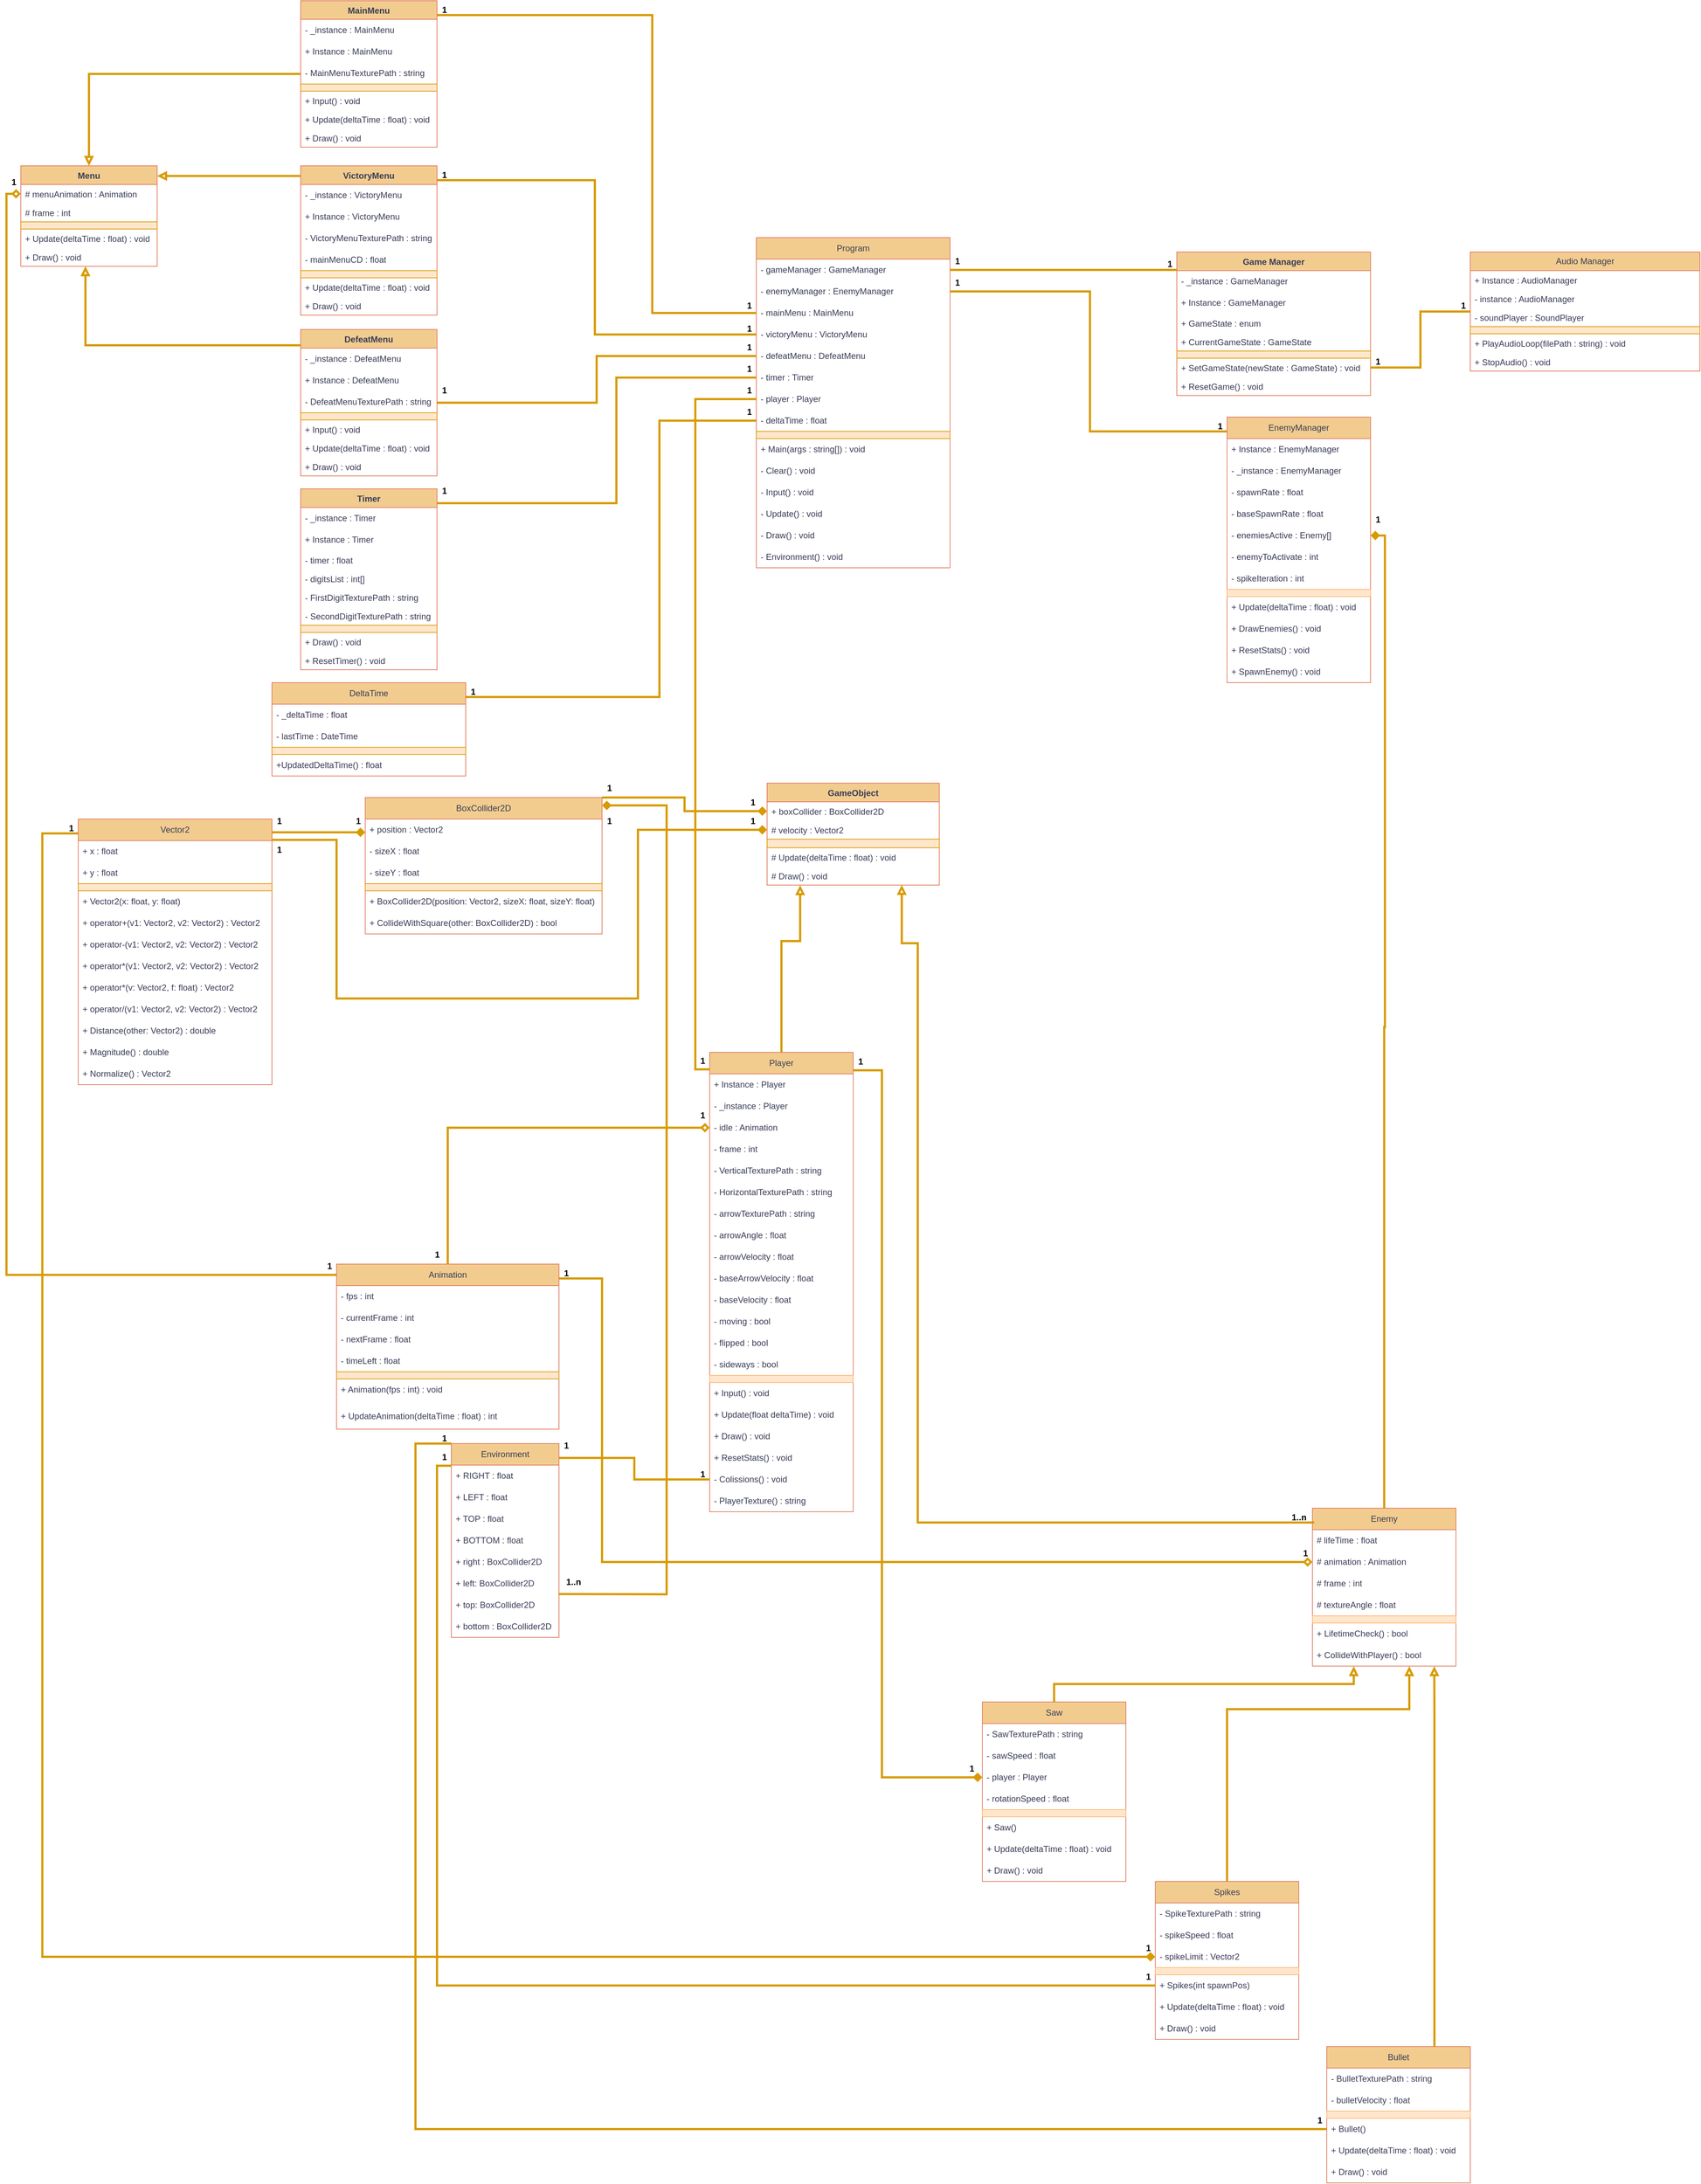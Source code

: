 <mxfile version="24.7.16">
  <diagram id="C5RBs43oDa-KdzZeNtuy" name="Page-1">
    <mxGraphModel grid="1" page="1" gridSize="10" guides="1" tooltips="1" connect="1" arrows="1" fold="1" pageScale="1" pageWidth="827" pageHeight="1169" background="none" math="0" shadow="0">
      <root>
        <mxCell id="WIyWlLk6GJQsqaUBKTNV-0" />
        <mxCell id="WIyWlLk6GJQsqaUBKTNV-1" parent="WIyWlLk6GJQsqaUBKTNV-0" />
        <mxCell id="fl6Fv2vDVfS6njQqJ7qm-31" style="edgeStyle=orthogonalEdgeStyle;rounded=0;orthogonalLoop=1;jettySize=auto;html=1;exitX=0.5;exitY=0;exitDx=0;exitDy=0;labelBackgroundColor=none;strokeColor=#d79b00;fontColor=default;entryX=0.192;entryY=1.011;entryDx=0;entryDy=0;entryPerimeter=0;strokeWidth=3;endArrow=block;endFill=0;" edge="1" parent="WIyWlLk6GJQsqaUBKTNV-1" source="jk_qZapL9_kCgXDvO6Fo-0" target="HTfVYZgSSP5US-j0loT6-4">
          <mxGeometry relative="1" as="geometry">
            <mxPoint x="647" y="-220" as="targetPoint" />
            <Array as="points">
              <mxPoint x="620" y="-180" />
              <mxPoint x="646" y="-180" />
            </Array>
          </mxGeometry>
        </mxCell>
        <mxCell id="uxUUBDtPVxAtOmCFpbB9-209" style="edgeStyle=orthogonalEdgeStyle;rounded=0;orthogonalLoop=1;jettySize=auto;html=1;entryX=0;entryY=0.5;entryDx=0;entryDy=0;strokeWidth=3;fillColor=#ffe6cc;strokeColor=#d79b00;endArrow=diamond;endFill=1;" edge="1" parent="WIyWlLk6GJQsqaUBKTNV-1" source="jk_qZapL9_kCgXDvO6Fo-0" target="uxUUBDtPVxAtOmCFpbB9-8">
          <mxGeometry relative="1" as="geometry">
            <Array as="points">
              <mxPoint x="760" />
              <mxPoint x="760" y="985" />
            </Array>
          </mxGeometry>
        </mxCell>
        <mxCell id="jk_qZapL9_kCgXDvO6Fo-0" value="Player" style="swimlane;fontStyle=0;childLayout=stackLayout;horizontal=1;startSize=30;horizontalStack=0;resizeParent=1;resizeParentMax=0;resizeLast=0;collapsible=1;marginBottom=0;whiteSpace=wrap;html=1;swimlaneFillColor=default;gradientDirection=north;shadow=0;glass=0;rounded=0;labelBackgroundColor=none;fillColor=#F2CC8F;strokeColor=#E07A5F;fontColor=#393C56;" vertex="1" parent="WIyWlLk6GJQsqaUBKTNV-1">
          <mxGeometry x="520" y="-25" width="200" height="640" as="geometry" />
        </mxCell>
        <mxCell id="jk_qZapL9_kCgXDvO6Fo-2" value="+ Instance :&amp;nbsp;&lt;span style=&quot;text-align: center;&quot;&gt;Player&lt;/span&gt;" style="text;align=left;verticalAlign=middle;spacingLeft=4;spacingRight=4;overflow=hidden;points=[[0,0.5],[1,0.5]];portConstraint=eastwest;rotatable=0;whiteSpace=wrap;html=1;shadow=0;glass=0;rounded=0;labelBackgroundColor=none;fontColor=#393C56;" vertex="1" parent="jk_qZapL9_kCgXDvO6Fo-0">
          <mxGeometry y="30" width="200" height="30" as="geometry" />
        </mxCell>
        <mxCell id="ge2jfb7QDJQyRdWGK89G-4" value="- _instance :&amp;nbsp;&lt;span style=&quot;text-align: center;&quot;&gt;Player&lt;/span&gt;" style="text;align=left;verticalAlign=middle;spacingLeft=4;spacingRight=4;overflow=hidden;points=[[0,0.5],[1,0.5]];portConstraint=eastwest;rotatable=0;whiteSpace=wrap;html=1;shadow=0;glass=0;rounded=0;labelBackgroundColor=none;fontColor=#393C56;" vertex="1" parent="jk_qZapL9_kCgXDvO6Fo-0">
          <mxGeometry y="60" width="200" height="30" as="geometry" />
        </mxCell>
        <mxCell id="ge2jfb7QDJQyRdWGK89G-3" value="&lt;span class=&quot;hljs-bullet&quot;&gt;-&lt;/span&gt; idle : Animation" style="text;align=left;verticalAlign=middle;spacingLeft=4;spacingRight=4;overflow=hidden;points=[[0,0.5],[1,0.5]];portConstraint=eastwest;rotatable=0;whiteSpace=wrap;html=1;shadow=0;glass=0;rounded=0;labelBackgroundColor=none;fontColor=#393C56;" vertex="1" parent="jk_qZapL9_kCgXDvO6Fo-0">
          <mxGeometry y="90" width="200" height="30" as="geometry" />
        </mxCell>
        <mxCell id="uxUUBDtPVxAtOmCFpbB9-1" value="- frame : int" style="text;align=left;verticalAlign=middle;spacingLeft=4;spacingRight=4;overflow=hidden;points=[[0,0.5],[1,0.5]];portConstraint=eastwest;rotatable=0;whiteSpace=wrap;html=1;shadow=0;glass=0;rounded=0;labelBackgroundColor=none;fontColor=#393C56;" vertex="1" parent="jk_qZapL9_kCgXDvO6Fo-0">
          <mxGeometry y="120" width="200" height="30" as="geometry" />
        </mxCell>
        <mxCell id="jk_qZapL9_kCgXDvO6Fo-3" value="&lt;span class=&quot;hljs-bullet&quot;&gt;-&lt;/span&gt; VerticalTexturePath : string" style="text;align=left;verticalAlign=middle;spacingLeft=4;spacingRight=4;overflow=hidden;points=[[0,0.5],[1,0.5]];portConstraint=eastwest;rotatable=0;whiteSpace=wrap;html=1;shadow=0;glass=0;rounded=0;perimeterSpacing=1;labelBackgroundColor=none;fontColor=#393C56;" vertex="1" parent="jk_qZapL9_kCgXDvO6Fo-0">
          <mxGeometry y="150" width="200" height="30" as="geometry" />
        </mxCell>
        <mxCell id="jk_qZapL9_kCgXDvO6Fo-4" value="&lt;span class=&quot;hljs-bullet&quot;&gt;-&lt;/span&gt;&amp;nbsp;HorizontalTexturePath : string" style="text;align=left;verticalAlign=middle;spacingLeft=4;spacingRight=4;overflow=hidden;points=[[0,0.5],[1,0.5]];portConstraint=eastwest;rotatable=0;whiteSpace=wrap;html=1;shadow=0;glass=0;rounded=0;labelBackgroundColor=none;fontColor=#393C56;" vertex="1" parent="jk_qZapL9_kCgXDvO6Fo-0">
          <mxGeometry y="180" width="200" height="30" as="geometry" />
        </mxCell>
        <mxCell id="jk_qZapL9_kCgXDvO6Fo-5" value="&lt;span class=&quot;hljs-bullet&quot;&gt;-&lt;/span&gt; arrowTexturePath : string" style="text;align=left;verticalAlign=middle;spacingLeft=4;spacingRight=4;overflow=hidden;points=[[0,0.5],[1,0.5]];portConstraint=eastwest;rotatable=0;whiteSpace=wrap;html=1;shadow=0;glass=0;rounded=0;labelBackgroundColor=none;fontColor=#393C56;" vertex="1" parent="jk_qZapL9_kCgXDvO6Fo-0">
          <mxGeometry y="210" width="200" height="30" as="geometry" />
        </mxCell>
        <mxCell id="jk_qZapL9_kCgXDvO6Fo-6" value="&lt;span class=&quot;hljs-bullet&quot;&gt;-&lt;/span&gt; arrowAngle : float" style="text;align=left;verticalAlign=middle;spacingLeft=4;spacingRight=4;overflow=hidden;points=[[0,0.5],[1,0.5]];portConstraint=eastwest;rotatable=0;whiteSpace=wrap;html=1;shadow=0;glass=0;rounded=0;labelBackgroundColor=none;fontColor=#393C56;" vertex="1" parent="jk_qZapL9_kCgXDvO6Fo-0">
          <mxGeometry y="240" width="200" height="30" as="geometry" />
        </mxCell>
        <mxCell id="jk_qZapL9_kCgXDvO6Fo-7" value="&lt;span class=&quot;hljs-bullet&quot;&gt;-&lt;/span&gt; arrowVelocity : float" style="text;align=left;verticalAlign=middle;spacingLeft=4;spacingRight=4;overflow=hidden;points=[[0,0.5],[1,0.5]];portConstraint=eastwest;rotatable=0;whiteSpace=wrap;html=1;shadow=0;glass=0;rounded=0;labelBackgroundColor=none;fontColor=#393C56;" vertex="1" parent="jk_qZapL9_kCgXDvO6Fo-0">
          <mxGeometry y="270" width="200" height="30" as="geometry" />
        </mxCell>
        <mxCell id="jk_qZapL9_kCgXDvO6Fo-8" value="&lt;span class=&quot;hljs-bullet&quot;&gt;-&lt;/span&gt; baseArrowVelocity : float" style="text;align=left;verticalAlign=middle;spacingLeft=4;spacingRight=4;overflow=hidden;points=[[0,0.5],[1,0.5]];portConstraint=eastwest;rotatable=0;whiteSpace=wrap;html=1;shadow=0;glass=0;rounded=0;labelBackgroundColor=none;fontColor=#393C56;" vertex="1" parent="jk_qZapL9_kCgXDvO6Fo-0">
          <mxGeometry y="300" width="200" height="30" as="geometry" />
        </mxCell>
        <mxCell id="jk_qZapL9_kCgXDvO6Fo-11" value="&lt;span class=&quot;hljs-bullet&quot;&gt;-&lt;/span&gt; baseVelocity : float&amp;nbsp;" style="text;align=left;verticalAlign=middle;spacingLeft=4;spacingRight=4;overflow=hidden;points=[[0,0.5],[1,0.5]];portConstraint=eastwest;rotatable=0;whiteSpace=wrap;html=1;shadow=0;glass=0;rounded=0;labelBackgroundColor=none;fontColor=#393C56;" vertex="1" parent="jk_qZapL9_kCgXDvO6Fo-0">
          <mxGeometry y="330" width="200" height="30" as="geometry" />
        </mxCell>
        <mxCell id="jk_qZapL9_kCgXDvO6Fo-13" value="&lt;span class=&quot;hljs-bullet&quot;&gt;-&lt;/span&gt; moving : bool" style="text;align=left;verticalAlign=middle;spacingLeft=4;spacingRight=4;overflow=hidden;points=[[0,0.5],[1,0.5]];portConstraint=eastwest;rotatable=0;whiteSpace=wrap;html=1;shadow=0;glass=0;rounded=0;labelBackgroundColor=none;fontColor=#393C56;" vertex="1" parent="jk_qZapL9_kCgXDvO6Fo-0">
          <mxGeometry y="360" width="200" height="30" as="geometry" />
        </mxCell>
        <mxCell id="jk_qZapL9_kCgXDvO6Fo-14" value="&lt;span class=&quot;hljs-bullet&quot;&gt;-&lt;/span&gt; flipped : bool" style="text;align=left;verticalAlign=middle;spacingLeft=4;spacingRight=4;overflow=hidden;points=[[0,0.5],[1,0.5]];portConstraint=eastwest;rotatable=0;whiteSpace=wrap;html=1;shadow=0;glass=0;rounded=0;labelBackgroundColor=none;fontColor=#393C56;" vertex="1" parent="jk_qZapL9_kCgXDvO6Fo-0">
          <mxGeometry y="390" width="200" height="30" as="geometry" />
        </mxCell>
        <mxCell id="jk_qZapL9_kCgXDvO6Fo-15" value="&lt;span class=&quot;hljs-bullet&quot;&gt;-&lt;/span&gt; sideways : bool" style="text;align=left;verticalAlign=middle;spacingLeft=4;spacingRight=4;overflow=hidden;points=[[0,0.5],[1,0.5]];portConstraint=eastwest;rotatable=0;whiteSpace=wrap;html=1;shadow=0;glass=0;rounded=0;labelBackgroundColor=none;fontColor=#393C56;" vertex="1" parent="jk_qZapL9_kCgXDvO6Fo-0">
          <mxGeometry y="420" width="200" height="30" as="geometry" />
        </mxCell>
        <mxCell id="fEk0iojJ8SfyXAqyyFPa-43" value="&lt;div&gt;&lt;br&gt;&lt;/div&gt;&lt;div&gt;&lt;br&gt;&lt;/div&gt;" style="text;align=left;verticalAlign=middle;spacingLeft=4;spacingRight=4;overflow=hidden;points=[[0,0.5],[1,0.5]];portConstraint=eastwest;rotatable=0;whiteSpace=wrap;html=1;shadow=0;glass=0;rounded=0;labelBackgroundColor=none;fillColor=#ffe6cc;strokeColor=#FFB570;" vertex="1" parent="jk_qZapL9_kCgXDvO6Fo-0">
          <mxGeometry y="450" width="200" height="10" as="geometry" />
        </mxCell>
        <mxCell id="jk_qZapL9_kCgXDvO6Fo-17" value="&lt;span class=&quot;hljs-bullet&quot;&gt;+&lt;/span&gt; Input() : void" style="text;align=left;verticalAlign=middle;spacingLeft=4;spacingRight=4;overflow=hidden;points=[[0,0.5],[1,0.5]];portConstraint=eastwest;rotatable=0;whiteSpace=wrap;html=1;shadow=0;glass=0;rounded=0;labelBackgroundColor=none;fontColor=#393C56;" vertex="1" parent="jk_qZapL9_kCgXDvO6Fo-0">
          <mxGeometry y="460" width="200" height="30" as="geometry" />
        </mxCell>
        <mxCell id="vqqC-3udmHx_YVikaxWj-1" value="+ Update(float deltaTime) : void" style="text;align=left;verticalAlign=middle;spacingLeft=4;spacingRight=4;overflow=hidden;points=[[0,0.5],[1,0.5]];portConstraint=eastwest;rotatable=0;whiteSpace=wrap;html=1;shadow=0;glass=0;rounded=0;labelBackgroundColor=none;fontColor=#393C56;" vertex="1" parent="jk_qZapL9_kCgXDvO6Fo-0">
          <mxGeometry y="490" width="200" height="30" as="geometry" />
        </mxCell>
        <mxCell id="vqqC-3udmHx_YVikaxWj-2" value="+ Draw() : void" style="text;align=left;verticalAlign=middle;spacingLeft=4;spacingRight=4;overflow=hidden;points=[[0,0.5],[1,0.5]];portConstraint=eastwest;rotatable=0;whiteSpace=wrap;html=1;shadow=0;glass=0;rounded=0;labelBackgroundColor=none;fontColor=#393C56;" vertex="1" parent="jk_qZapL9_kCgXDvO6Fo-0">
          <mxGeometry y="520" width="200" height="30" as="geometry" />
        </mxCell>
        <mxCell id="uxUUBDtPVxAtOmCFpbB9-2" value="+ ResetStats() : void" style="text;align=left;verticalAlign=middle;spacingLeft=4;spacingRight=4;overflow=hidden;points=[[0,0.5],[1,0.5]];portConstraint=eastwest;rotatable=0;whiteSpace=wrap;html=1;shadow=0;glass=0;rounded=0;labelBackgroundColor=none;fontColor=#393C56;" vertex="1" parent="jk_qZapL9_kCgXDvO6Fo-0">
          <mxGeometry y="550" width="200" height="30" as="geometry" />
        </mxCell>
        <mxCell id="jk_qZapL9_kCgXDvO6Fo-20" value="&lt;span class=&quot;hljs-bullet&quot;&gt;-&lt;/span&gt; Colissions() : void" style="text;align=left;verticalAlign=middle;spacingLeft=4;spacingRight=4;overflow=hidden;points=[[0,0.5],[1,0.5]];portConstraint=eastwest;rotatable=0;whiteSpace=wrap;html=1;shadow=0;glass=0;rounded=0;labelBackgroundColor=none;fontColor=#393C56;" vertex="1" parent="jk_qZapL9_kCgXDvO6Fo-0">
          <mxGeometry y="580" width="200" height="30" as="geometry" />
        </mxCell>
        <mxCell id="vqqC-3udmHx_YVikaxWj-0" value="- PlayerTexture() : string" style="text;align=left;verticalAlign=middle;spacingLeft=4;spacingRight=4;overflow=hidden;points=[[0,0.5],[1,0.5]];portConstraint=eastwest;rotatable=0;whiteSpace=wrap;html=1;shadow=0;glass=0;rounded=0;labelBackgroundColor=none;fontColor=#393C56;" vertex="1" parent="jk_qZapL9_kCgXDvO6Fo-0">
          <mxGeometry y="610" width="200" height="30" as="geometry" />
        </mxCell>
        <mxCell id="fl6Fv2vDVfS6njQqJ7qm-8" value="Game Manager" style="swimlane;fontStyle=1;align=center;verticalAlign=top;childLayout=stackLayout;horizontal=1;startSize=26;horizontalStack=0;resizeParent=1;resizeParentMax=0;resizeLast=0;collapsible=1;marginBottom=0;whiteSpace=wrap;html=1;labelBackgroundColor=none;fillColor=#F2CC8F;strokeColor=#E07A5F;fontColor=#393C56;" vertex="1" parent="WIyWlLk6GJQsqaUBKTNV-1">
          <mxGeometry x="1171" y="-1140" width="270" height="200" as="geometry" />
        </mxCell>
        <mxCell id="uxUUBDtPVxAtOmCFpbB9-56" value="- _instance : GameManager" style="text;align=left;verticalAlign=middle;spacingLeft=4;spacingRight=4;overflow=hidden;points=[[0,0.5],[1,0.5]];portConstraint=eastwest;rotatable=0;whiteSpace=wrap;html=1;shadow=0;glass=0;rounded=0;labelBackgroundColor=none;fontColor=#393C56;" vertex="1" parent="fl6Fv2vDVfS6njQqJ7qm-8">
          <mxGeometry y="26" width="270" height="30" as="geometry" />
        </mxCell>
        <mxCell id="uxUUBDtPVxAtOmCFpbB9-55" value="+ Instance : GameManager" style="text;align=left;verticalAlign=middle;spacingLeft=4;spacingRight=4;overflow=hidden;points=[[0,0.5],[1,0.5]];portConstraint=eastwest;rotatable=0;whiteSpace=wrap;html=1;shadow=0;glass=0;rounded=0;labelBackgroundColor=none;fontColor=#393C56;" vertex="1" parent="fl6Fv2vDVfS6njQqJ7qm-8">
          <mxGeometry y="56" width="270" height="30" as="geometry" />
        </mxCell>
        <mxCell id="fl6Fv2vDVfS6njQqJ7qm-9" value="+ GameState : enum" style="text;align=left;verticalAlign=top;spacingLeft=4;spacingRight=4;overflow=hidden;rotatable=0;points=[[0,0.5],[1,0.5]];portConstraint=eastwest;whiteSpace=wrap;html=1;labelBackgroundColor=none;fontColor=#393C56;" vertex="1" parent="fl6Fv2vDVfS6njQqJ7qm-8">
          <mxGeometry y="86" width="270" height="26" as="geometry" />
        </mxCell>
        <mxCell id="uxUUBDtPVxAtOmCFpbB9-57" value="+ CurrentGameState : GameState" style="text;align=left;verticalAlign=top;spacingLeft=4;spacingRight=4;overflow=hidden;rotatable=0;points=[[0,0.5],[1,0.5]];portConstraint=eastwest;whiteSpace=wrap;html=1;labelBackgroundColor=none;fontColor=#393C56;" vertex="1" parent="fl6Fv2vDVfS6njQqJ7qm-8">
          <mxGeometry y="112" width="270" height="26" as="geometry" />
        </mxCell>
        <mxCell id="uxUUBDtPVxAtOmCFpbB9-59" value="&lt;div&gt;&lt;br&gt;&lt;/div&gt;&lt;div&gt;&lt;br&gt;&lt;/div&gt;" style="text;align=left;verticalAlign=middle;spacingLeft=4;spacingRight=4;overflow=hidden;points=[[0,0.5],[1,0.5]];portConstraint=eastwest;rotatable=0;whiteSpace=wrap;html=1;shadow=0;glass=0;rounded=0;perimeterSpacing=10;gradientDirection=north;fillStyle=auto;labelBackgroundColor=none;fillColor=#ffe6cc;strokeColor=#d79b00;" vertex="1" parent="fl6Fv2vDVfS6njQqJ7qm-8">
          <mxGeometry y="138" width="270" height="10" as="geometry" />
        </mxCell>
        <mxCell id="fl6Fv2vDVfS6njQqJ7qm-11" value="+ SetGameState(newState : GameState) : void" style="text;align=left;verticalAlign=top;spacingLeft=4;spacingRight=4;overflow=hidden;rotatable=0;points=[[0,0.5],[1,0.5]];portConstraint=eastwest;whiteSpace=wrap;html=1;labelBackgroundColor=none;fontColor=#393C56;" vertex="1" parent="fl6Fv2vDVfS6njQqJ7qm-8">
          <mxGeometry y="148" width="270" height="26" as="geometry" />
        </mxCell>
        <mxCell id="uxUUBDtPVxAtOmCFpbB9-60" value="+ ResetGame() : void" style="text;align=left;verticalAlign=top;spacingLeft=4;spacingRight=4;overflow=hidden;rotatable=0;points=[[0,0.5],[1,0.5]];portConstraint=eastwest;whiteSpace=wrap;html=1;labelBackgroundColor=none;fontColor=#393C56;" vertex="1" parent="fl6Fv2vDVfS6njQqJ7qm-8">
          <mxGeometry y="174" width="270" height="26" as="geometry" />
        </mxCell>
        <mxCell id="fl6Fv2vDVfS6njQqJ7qm-12" value="&lt;div&gt;GameObject&lt;/div&gt;" style="swimlane;fontStyle=1;align=center;verticalAlign=top;childLayout=stackLayout;horizontal=1;startSize=26;horizontalStack=0;resizeParent=1;resizeParentMax=0;resizeLast=0;collapsible=1;marginBottom=0;whiteSpace=wrap;html=1;labelBackgroundColor=none;fillColor=#F2CC8F;strokeColor=#E07A5F;fontColor=#393C56;" vertex="1" parent="WIyWlLk6GJQsqaUBKTNV-1">
          <mxGeometry x="600" y="-400" width="240" height="142" as="geometry" />
        </mxCell>
        <mxCell id="fl6Fv2vDVfS6njQqJ7qm-13" value="+ boxCollider : BoxCollider2D" style="text;align=left;verticalAlign=top;spacingLeft=4;spacingRight=4;overflow=hidden;rotatable=0;points=[[0,0.5],[1,0.5]];portConstraint=eastwest;whiteSpace=wrap;html=1;labelBackgroundColor=none;fontColor=#393C56;" vertex="1" parent="fl6Fv2vDVfS6njQqJ7qm-12">
          <mxGeometry y="26" width="240" height="26" as="geometry" />
        </mxCell>
        <mxCell id="fl6Fv2vDVfS6njQqJ7qm-15" value="# velocity : Vector2" style="text;align=left;verticalAlign=top;spacingLeft=4;spacingRight=4;overflow=hidden;rotatable=0;points=[[0,0.5],[1,0.5]];portConstraint=eastwest;whiteSpace=wrap;html=1;labelBackgroundColor=none;fontColor=#393C56;" vertex="1" parent="fl6Fv2vDVfS6njQqJ7qm-12">
          <mxGeometry y="52" width="240" height="26" as="geometry" />
        </mxCell>
        <mxCell id="HTfVYZgSSP5US-j0loT6-2" value="" style="text;align=left;verticalAlign=top;spacingLeft=4;spacingRight=4;overflow=hidden;rotatable=0;points=[[0,0.5],[1,0.5]];portConstraint=eastwest;whiteSpace=wrap;html=1;labelBackgroundColor=none;fillColor=#ffe6cc;strokeColor=#d79b00;" vertex="1" parent="fl6Fv2vDVfS6njQqJ7qm-12">
          <mxGeometry y="78" width="240" height="12" as="geometry" />
        </mxCell>
        <mxCell id="HTfVYZgSSP5US-j0loT6-3" value="# Update(deltaTime : float) : void" style="text;align=left;verticalAlign=top;spacingLeft=4;spacingRight=4;overflow=hidden;rotatable=0;points=[[0,0.5],[1,0.5]];portConstraint=eastwest;whiteSpace=wrap;html=1;labelBackgroundColor=none;fontColor=#393C56;" vertex="1" parent="fl6Fv2vDVfS6njQqJ7qm-12">
          <mxGeometry y="90" width="240" height="26" as="geometry" />
        </mxCell>
        <mxCell id="HTfVYZgSSP5US-j0loT6-4" value="# Draw() : void" style="text;align=left;verticalAlign=top;spacingLeft=4;spacingRight=4;overflow=hidden;rotatable=0;points=[[0,0.5],[1,0.5]];portConstraint=eastwest;whiteSpace=wrap;html=1;labelBackgroundColor=none;fontColor=#393C56;" vertex="1" parent="fl6Fv2vDVfS6njQqJ7qm-12">
          <mxGeometry y="116" width="240" height="26" as="geometry" />
        </mxCell>
        <mxCell id="fl6Fv2vDVfS6njQqJ7qm-16" value="Menu" style="swimlane;fontStyle=1;align=center;verticalAlign=top;childLayout=stackLayout;horizontal=1;startSize=26;horizontalStack=0;resizeParent=1;resizeParentMax=0;resizeLast=0;collapsible=1;marginBottom=0;whiteSpace=wrap;html=1;labelBackgroundColor=none;fillColor=#F2CC8F;strokeColor=#E07A5F;fontColor=#393C56;" vertex="1" parent="WIyWlLk6GJQsqaUBKTNV-1">
          <mxGeometry x="-440" y="-1260" width="190" height="140" as="geometry" />
        </mxCell>
        <mxCell id="fl6Fv2vDVfS6njQqJ7qm-17" value="# menuAnimation : Animation" style="text;align=left;verticalAlign=top;spacingLeft=4;spacingRight=4;overflow=hidden;rotatable=0;points=[[0,0.5],[1,0.5]];portConstraint=eastwest;whiteSpace=wrap;html=1;labelBackgroundColor=none;fontColor=#393C56;" vertex="1" parent="fl6Fv2vDVfS6njQqJ7qm-16">
          <mxGeometry y="26" width="190" height="26" as="geometry" />
        </mxCell>
        <mxCell id="uxUUBDtPVxAtOmCFpbB9-61" value="# frame : int" style="text;align=left;verticalAlign=top;spacingLeft=4;spacingRight=4;overflow=hidden;rotatable=0;points=[[0,0.5],[1,0.5]];portConstraint=eastwest;whiteSpace=wrap;html=1;labelBackgroundColor=none;fontColor=#393C56;" vertex="1" parent="fl6Fv2vDVfS6njQqJ7qm-16">
          <mxGeometry y="52" width="190" height="26" as="geometry" />
        </mxCell>
        <mxCell id="uxUUBDtPVxAtOmCFpbB9-103" value="&lt;div&gt;&lt;br&gt;&lt;/div&gt;&lt;div&gt;&lt;br&gt;&lt;/div&gt;" style="text;align=left;verticalAlign=middle;spacingLeft=4;spacingRight=4;overflow=hidden;points=[[0,0.5],[1,0.5]];portConstraint=eastwest;rotatable=0;whiteSpace=wrap;html=1;shadow=0;glass=0;rounded=0;perimeterSpacing=10;gradientDirection=north;fillStyle=auto;labelBackgroundColor=none;fillColor=#ffe6cc;strokeColor=#d79b00;" vertex="1" parent="fl6Fv2vDVfS6njQqJ7qm-16">
          <mxGeometry y="78" width="190" height="10" as="geometry" />
        </mxCell>
        <mxCell id="uxUUBDtPVxAtOmCFpbB9-104" value="+ Update(deltaTime : float) : void" style="text;align=left;verticalAlign=top;spacingLeft=4;spacingRight=4;overflow=hidden;rotatable=0;points=[[0,0.5],[1,0.5]];portConstraint=eastwest;whiteSpace=wrap;html=1;labelBackgroundColor=none;fontColor=#393C56;" vertex="1" parent="fl6Fv2vDVfS6njQqJ7qm-16">
          <mxGeometry y="88" width="190" height="26" as="geometry" />
        </mxCell>
        <mxCell id="uxUUBDtPVxAtOmCFpbB9-105" value="+ Draw() : void" style="text;align=left;verticalAlign=top;spacingLeft=4;spacingRight=4;overflow=hidden;rotatable=0;points=[[0,0.5],[1,0.5]];portConstraint=eastwest;whiteSpace=wrap;html=1;labelBackgroundColor=none;fontColor=#393C56;" vertex="1" parent="fl6Fv2vDVfS6njQqJ7qm-16">
          <mxGeometry y="114" width="190" height="26" as="geometry" />
        </mxCell>
        <mxCell id="uxUUBDtPVxAtOmCFpbB9-153" style="edgeStyle=orthogonalEdgeStyle;rounded=0;orthogonalLoop=1;jettySize=auto;html=1;entryX=0;entryY=0.5;entryDx=0;entryDy=0;strokeWidth=3;fillColor=#ffe6cc;strokeColor=#d79b00;endArrow=none;endFill=0;" edge="1" parent="WIyWlLk6GJQsqaUBKTNV-1" source="fEk0iojJ8SfyXAqyyFPa-25" target="jk_qZapL9_kCgXDvO6Fo-33">
          <mxGeometry relative="1" as="geometry">
            <Array as="points">
              <mxPoint x="450" y="-520" />
              <mxPoint x="450" y="-905" />
            </Array>
          </mxGeometry>
        </mxCell>
        <mxCell id="fEk0iojJ8SfyXAqyyFPa-25" value="DeltaTime" style="swimlane;fontStyle=0;childLayout=stackLayout;horizontal=1;startSize=30;horizontalStack=0;resizeParent=1;resizeParentMax=0;resizeLast=0;collapsible=1;marginBottom=0;whiteSpace=wrap;html=1;swimlaneFillColor=default;gradientDirection=north;shadow=0;glass=0;rounded=0;labelBackgroundColor=none;fillColor=#F2CC8F;strokeColor=#E07A5F;fontColor=#393C56;" vertex="1" parent="WIyWlLk6GJQsqaUBKTNV-1">
          <mxGeometry x="-90" y="-540" width="270" height="130" as="geometry" />
        </mxCell>
        <mxCell id="fEk0iojJ8SfyXAqyyFPa-26" value="- _deltaTime : float" style="text;align=left;verticalAlign=middle;spacingLeft=4;spacingRight=4;overflow=hidden;points=[[0,0.5],[1,0.5]];portConstraint=eastwest;rotatable=0;whiteSpace=wrap;html=1;shadow=0;glass=0;rounded=0;labelBackgroundColor=none;fontColor=#393C56;" vertex="1" parent="fEk0iojJ8SfyXAqyyFPa-25">
          <mxGeometry y="30" width="270" height="30" as="geometry" />
        </mxCell>
        <mxCell id="fEk0iojJ8SfyXAqyyFPa-27" value="- lastTime : DateTime" style="text;align=left;verticalAlign=middle;spacingLeft=4;spacingRight=4;overflow=hidden;points=[[0,0.5],[1,0.5]];portConstraint=eastwest;rotatable=0;whiteSpace=wrap;html=1;shadow=0;glass=0;rounded=0;labelBackgroundColor=none;fontColor=#393C56;" vertex="1" parent="fEk0iojJ8SfyXAqyyFPa-25">
          <mxGeometry y="60" width="270" height="30" as="geometry" />
        </mxCell>
        <mxCell id="fEk0iojJ8SfyXAqyyFPa-28" value="&lt;div&gt;&lt;br&gt;&lt;/div&gt;&lt;div&gt;&lt;br&gt;&lt;/div&gt;" style="text;align=left;verticalAlign=middle;spacingLeft=4;spacingRight=4;overflow=hidden;points=[[0,0.5],[1,0.5]];portConstraint=eastwest;rotatable=0;whiteSpace=wrap;html=1;shadow=0;glass=0;rounded=0;perimeterSpacing=10;gradientDirection=north;fillStyle=auto;labelBackgroundColor=none;fillColor=#ffe6cc;strokeColor=#d79b00;" vertex="1" parent="fEk0iojJ8SfyXAqyyFPa-25">
          <mxGeometry y="90" width="270" height="10" as="geometry" />
        </mxCell>
        <mxCell id="fEk0iojJ8SfyXAqyyFPa-35" value="+UpdatedDeltaTime() : float" style="text;align=left;verticalAlign=middle;spacingLeft=4;spacingRight=4;overflow=hidden;points=[[0,0.5],[1,0.5]];portConstraint=eastwest;rotatable=0;whiteSpace=wrap;html=1;shadow=0;glass=0;rounded=0;labelBackgroundColor=none;fontColor=#393C56;" vertex="1" parent="fEk0iojJ8SfyXAqyyFPa-25">
          <mxGeometry y="100" width="270" height="30" as="geometry" />
        </mxCell>
        <mxCell id="fEk0iojJ8SfyXAqyyFPa-36" value="BoxCollider2D" style="swimlane;fontStyle=0;childLayout=stackLayout;horizontal=1;startSize=30;horizontalStack=0;resizeParent=1;resizeParentMax=0;resizeLast=0;collapsible=1;marginBottom=0;whiteSpace=wrap;html=1;swimlaneFillColor=default;gradientDirection=north;shadow=0;glass=0;rounded=0;labelBackgroundColor=none;fillColor=#F2CC8F;strokeColor=#E07A5F;fontColor=#393C56;" vertex="1" parent="WIyWlLk6GJQsqaUBKTNV-1">
          <mxGeometry x="40" y="-380" width="330" height="190" as="geometry" />
        </mxCell>
        <mxCell id="fEk0iojJ8SfyXAqyyFPa-37" value="+ position : Vector2" style="text;align=left;verticalAlign=middle;spacingLeft=4;spacingRight=4;overflow=hidden;points=[[0,0.5],[1,0.5]];portConstraint=eastwest;rotatable=0;whiteSpace=wrap;html=1;shadow=0;glass=0;rounded=0;labelBackgroundColor=none;fontColor=#393C56;" vertex="1" parent="fEk0iojJ8SfyXAqyyFPa-36">
          <mxGeometry y="30" width="330" height="30" as="geometry" />
        </mxCell>
        <mxCell id="fEk0iojJ8SfyXAqyyFPa-38" value="- sizeX : float" style="text;align=left;verticalAlign=middle;spacingLeft=4;spacingRight=4;overflow=hidden;points=[[0,0.5],[1,0.5]];portConstraint=eastwest;rotatable=0;whiteSpace=wrap;html=1;shadow=0;glass=0;rounded=0;labelBackgroundColor=none;fontColor=#393C56;" vertex="1" parent="fEk0iojJ8SfyXAqyyFPa-36">
          <mxGeometry y="60" width="330" height="30" as="geometry" />
        </mxCell>
        <mxCell id="fEk0iojJ8SfyXAqyyFPa-41" value="- sizeY : float" style="text;align=left;verticalAlign=middle;spacingLeft=4;spacingRight=4;overflow=hidden;points=[[0,0.5],[1,0.5]];portConstraint=eastwest;rotatable=0;whiteSpace=wrap;html=1;shadow=0;glass=0;rounded=0;labelBackgroundColor=none;fontColor=#393C56;" vertex="1" parent="fEk0iojJ8SfyXAqyyFPa-36">
          <mxGeometry y="90" width="330" height="30" as="geometry" />
        </mxCell>
        <mxCell id="fEk0iojJ8SfyXAqyyFPa-39" value="&lt;div&gt;&lt;br&gt;&lt;/div&gt;&lt;div&gt;&lt;br&gt;&lt;/div&gt;" style="text;align=left;verticalAlign=middle;spacingLeft=4;spacingRight=4;overflow=hidden;points=[[0,0.5],[1,0.5]];portConstraint=eastwest;rotatable=0;whiteSpace=wrap;html=1;shadow=0;glass=0;rounded=0;perimeterSpacing=10;gradientDirection=north;fillStyle=auto;labelBackgroundColor=none;fillColor=#ffe6cc;strokeColor=#d79b00;" vertex="1" parent="fEk0iojJ8SfyXAqyyFPa-36">
          <mxGeometry y="120" width="330" height="10" as="geometry" />
        </mxCell>
        <mxCell id="fEk0iojJ8SfyXAqyyFPa-40" value="+ BoxCollider2D(position: Vector2, sizeX: float, sizeY: float)&amp;nbsp;" style="text;align=left;verticalAlign=middle;spacingLeft=4;spacingRight=4;overflow=hidden;points=[[0,0.5],[1,0.5]];portConstraint=eastwest;rotatable=0;whiteSpace=wrap;html=1;shadow=0;glass=0;rounded=0;labelBackgroundColor=none;fontColor=#393C56;" vertex="1" parent="fEk0iojJ8SfyXAqyyFPa-36">
          <mxGeometry y="130" width="330" height="30" as="geometry" />
        </mxCell>
        <mxCell id="fEk0iojJ8SfyXAqyyFPa-42" value="+ CollideWithSquare(other: BoxCollider2D) : bool" style="text;align=left;verticalAlign=middle;spacingLeft=4;spacingRight=4;overflow=hidden;points=[[0,0.5],[1,0.5]];portConstraint=eastwest;rotatable=0;whiteSpace=wrap;html=1;shadow=0;glass=0;rounded=0;labelBackgroundColor=none;fontColor=#393C56;" vertex="1" parent="fEk0iojJ8SfyXAqyyFPa-36">
          <mxGeometry y="160" width="330" height="30" as="geometry" />
        </mxCell>
        <mxCell id="uxUUBDtPVxAtOmCFpbB9-191" style="edgeStyle=orthogonalEdgeStyle;rounded=0;orthogonalLoop=1;jettySize=auto;html=1;entryX=0;entryY=0.5;entryDx=0;entryDy=0;strokeWidth=3;fillColor=#ffe6cc;strokeColor=#d79b00;endArrow=diamond;endFill=0;" edge="1" parent="WIyWlLk6GJQsqaUBKTNV-1" source="jk_qZapL9_kCgXDvO6Fo-22" target="ge2jfb7QDJQyRdWGK89G-3">
          <mxGeometry relative="1" as="geometry" />
        </mxCell>
        <mxCell id="uxUUBDtPVxAtOmCFpbB9-206" style="edgeStyle=orthogonalEdgeStyle;rounded=0;orthogonalLoop=1;jettySize=auto;html=1;entryX=0;entryY=0.5;entryDx=0;entryDy=0;fillColor=#ffe6cc;strokeColor=#d79b00;strokeWidth=3;endArrow=diamond;endFill=0;" edge="1" parent="WIyWlLk6GJQsqaUBKTNV-1" source="jk_qZapL9_kCgXDvO6Fo-22" target="uxUUBDtPVxAtOmCFpbB9-5">
          <mxGeometry relative="1" as="geometry">
            <Array as="points">
              <mxPoint x="370" y="290" />
              <mxPoint x="370" y="685" />
            </Array>
          </mxGeometry>
        </mxCell>
        <mxCell id="jk_qZapL9_kCgXDvO6Fo-22" value="Animation" style="swimlane;fontStyle=0;childLayout=stackLayout;horizontal=1;startSize=30;horizontalStack=0;resizeParent=1;resizeParentMax=0;resizeLast=0;collapsible=1;marginBottom=0;whiteSpace=wrap;html=1;swimlaneFillColor=default;gradientDirection=north;shadow=0;glass=0;rounded=0;labelBackgroundColor=none;fillColor=#F2CC8F;strokeColor=#E07A5F;fontColor=#393C56;" vertex="1" parent="WIyWlLk6GJQsqaUBKTNV-1">
          <mxGeometry y="270" width="310" height="230" as="geometry" />
        </mxCell>
        <mxCell id="jk_qZapL9_kCgXDvO6Fo-23" value="&lt;span class=&quot;hljs-bullet&quot;&gt;-&lt;/span&gt; fps : int" style="text;align=left;verticalAlign=middle;spacingLeft=4;spacingRight=4;overflow=hidden;points=[[0,0.5],[1,0.5]];portConstraint=eastwest;rotatable=0;whiteSpace=wrap;html=1;shadow=0;glass=0;rounded=0;labelBackgroundColor=none;fontColor=#393C56;" vertex="1" parent="jk_qZapL9_kCgXDvO6Fo-22">
          <mxGeometry y="30" width="310" height="30" as="geometry" />
        </mxCell>
        <mxCell id="jk_qZapL9_kCgXDvO6Fo-24" value="&lt;span class=&quot;hljs-bullet&quot;&gt;-&lt;/span&gt; currentFrame : int&amp;nbsp;" style="text;align=left;verticalAlign=middle;spacingLeft=4;spacingRight=4;overflow=hidden;points=[[0,0.5],[1,0.5]];portConstraint=eastwest;rotatable=0;whiteSpace=wrap;html=1;shadow=0;glass=0;rounded=0;labelBackgroundColor=none;fontColor=#393C56;" vertex="1" parent="jk_qZapL9_kCgXDvO6Fo-22">
          <mxGeometry y="60" width="310" height="30" as="geometry" />
        </mxCell>
        <mxCell id="jk_qZapL9_kCgXDvO6Fo-25" value="&lt;span class=&quot;hljs-bullet&quot;&gt;-&lt;/span&gt; nextFrame : float&amp;nbsp;" style="text;align=left;verticalAlign=middle;spacingLeft=4;spacingRight=4;overflow=hidden;points=[[0,0.5],[1,0.5]];portConstraint=eastwest;rotatable=0;whiteSpace=wrap;html=1;shadow=0;glass=0;rounded=0;labelBackgroundColor=none;fontColor=#393C56;" vertex="1" parent="jk_qZapL9_kCgXDvO6Fo-22">
          <mxGeometry y="90" width="310" height="30" as="geometry" />
        </mxCell>
        <mxCell id="jk_qZapL9_kCgXDvO6Fo-30" value="&lt;span class=&quot;hljs-bullet&quot;&gt;-&lt;/span&gt; timeLeft : float" style="text;align=left;verticalAlign=middle;spacingLeft=4;spacingRight=4;overflow=hidden;points=[[0,0.5],[1,0.5]];portConstraint=eastwest;rotatable=0;whiteSpace=wrap;html=1;shadow=0;glass=0;rounded=0;labelBackgroundColor=none;fontColor=#393C56;" vertex="1" parent="jk_qZapL9_kCgXDvO6Fo-22">
          <mxGeometry y="120" width="310" height="30" as="geometry" />
        </mxCell>
        <mxCell id="jk_qZapL9_kCgXDvO6Fo-26" value="&lt;div&gt;&lt;br&gt;&lt;/div&gt;&lt;div&gt;&lt;br&gt;&lt;/div&gt;" style="text;align=left;verticalAlign=middle;spacingLeft=4;spacingRight=4;overflow=hidden;points=[[0,0.5],[1,0.5]];portConstraint=eastwest;rotatable=0;whiteSpace=wrap;html=1;shadow=0;glass=0;rounded=0;perimeterSpacing=10;gradientDirection=north;fillStyle=auto;labelBackgroundColor=none;fillColor=#ffe6cc;strokeColor=#d79b00;" vertex="1" parent="jk_qZapL9_kCgXDvO6Fo-22">
          <mxGeometry y="150" width="310" height="10" as="geometry" />
        </mxCell>
        <mxCell id="jk_qZapL9_kCgXDvO6Fo-27" value="&lt;span class=&quot;hljs-bullet&quot;&gt;+&lt;/span&gt; Animation(fps : int) : void&amp;nbsp;" style="text;align=left;verticalAlign=middle;spacingLeft=4;spacingRight=4;overflow=hidden;points=[[0,0.5],[1,0.5]];portConstraint=eastwest;rotatable=0;whiteSpace=wrap;html=1;shadow=0;glass=0;rounded=0;labelBackgroundColor=none;fontColor=#393C56;" vertex="1" parent="jk_qZapL9_kCgXDvO6Fo-22">
          <mxGeometry y="160" width="310" height="30" as="geometry" />
        </mxCell>
        <mxCell id="jk_qZapL9_kCgXDvO6Fo-28" value="&lt;pre class=&quot;!overflow-visible&quot;&gt;&lt;div class=&quot;dark bg-gray-950 contain-inline-size rounded-md border-[0.5px] border-token-border-medium relative&quot;&gt;&lt;div dir=&quot;ltr&quot; class=&quot;overflow-y-auto p-4&quot;&gt;&lt;code class=&quot;!whitespace-pre hljs language-markdown&quot;&gt;&lt;font face=&quot;Helvetica&quot;&gt;&lt;span class=&quot;hljs-bullet&quot;&gt;+&lt;/span&gt; UpdateAnimation(deltaTime : float) : int&lt;/font&gt;&lt;br&gt;&lt;/code&gt;&lt;/div&gt;&lt;/div&gt;&lt;/pre&gt;&lt;h3&gt;&lt;/h3&gt;" style="text;align=left;verticalAlign=middle;spacingLeft=4;spacingRight=4;overflow=hidden;points=[[0,0.5],[1,0.5]];portConstraint=eastwest;rotatable=0;whiteSpace=wrap;html=1;shadow=0;glass=0;rounded=0;labelBackgroundColor=none;fontColor=#393C56;" vertex="1" parent="jk_qZapL9_kCgXDvO6Fo-22">
          <mxGeometry y="190" width="310" height="40" as="geometry" />
        </mxCell>
        <mxCell id="jk_qZapL9_kCgXDvO6Fo-31" value="Program" style="swimlane;fontStyle=0;childLayout=stackLayout;horizontal=1;startSize=30;horizontalStack=0;resizeParent=1;resizeParentMax=0;resizeLast=0;collapsible=1;marginBottom=0;whiteSpace=wrap;html=1;swimlaneFillColor=default;gradientDirection=north;shadow=0;glass=0;rounded=0;labelBackgroundColor=none;fillColor=#F2CC8F;strokeColor=#E07A5F;fontColor=#393C56;" vertex="1" parent="WIyWlLk6GJQsqaUBKTNV-1">
          <mxGeometry x="585" y="-1160" width="270" height="460" as="geometry" />
        </mxCell>
        <mxCell id="uxUUBDtPVxAtOmCFpbB9-39" value="- gameManager : GameManager" style="text;align=left;verticalAlign=middle;spacingLeft=4;spacingRight=4;overflow=hidden;points=[[0,0.5],[1,0.5]];portConstraint=eastwest;rotatable=0;whiteSpace=wrap;html=1;shadow=0;glass=0;rounded=0;labelBackgroundColor=none;fontColor=#393C56;" vertex="1" parent="jk_qZapL9_kCgXDvO6Fo-31">
          <mxGeometry y="30" width="270" height="30" as="geometry" />
        </mxCell>
        <mxCell id="uxUUBDtPVxAtOmCFpbB9-41" value="- enemyManager : EnemyManager" style="text;align=left;verticalAlign=middle;spacingLeft=4;spacingRight=4;overflow=hidden;points=[[0,0.5],[1,0.5]];portConstraint=eastwest;rotatable=0;whiteSpace=wrap;html=1;shadow=0;glass=0;rounded=0;labelBackgroundColor=none;fontColor=#393C56;" vertex="1" parent="jk_qZapL9_kCgXDvO6Fo-31">
          <mxGeometry y="60" width="270" height="30" as="geometry" />
        </mxCell>
        <mxCell id="uxUUBDtPVxAtOmCFpbB9-40" value="- mainMenu : MainMenu" style="text;align=left;verticalAlign=middle;spacingLeft=4;spacingRight=4;overflow=hidden;points=[[0,0.5],[1,0.5]];portConstraint=eastwest;rotatable=0;whiteSpace=wrap;html=1;shadow=0;glass=0;rounded=0;labelBackgroundColor=none;fontColor=#393C56;" vertex="1" parent="jk_qZapL9_kCgXDvO6Fo-31">
          <mxGeometry y="90" width="270" height="30" as="geometry" />
        </mxCell>
        <mxCell id="uxUUBDtPVxAtOmCFpbB9-38" value="- victoryMenu : VictoryMenu" style="text;align=left;verticalAlign=middle;spacingLeft=4;spacingRight=4;overflow=hidden;points=[[0,0.5],[1,0.5]];portConstraint=eastwest;rotatable=0;whiteSpace=wrap;html=1;shadow=0;glass=0;rounded=0;labelBackgroundColor=none;fontColor=#393C56;" vertex="1" parent="jk_qZapL9_kCgXDvO6Fo-31">
          <mxGeometry y="120" width="270" height="30" as="geometry" />
        </mxCell>
        <mxCell id="uxUUBDtPVxAtOmCFpbB9-37" value="- defeatMenu : DefeatMenu" style="text;align=left;verticalAlign=middle;spacingLeft=4;spacingRight=4;overflow=hidden;points=[[0,0.5],[1,0.5]];portConstraint=eastwest;rotatable=0;whiteSpace=wrap;html=1;shadow=0;glass=0;rounded=0;labelBackgroundColor=none;fontColor=#393C56;" vertex="1" parent="jk_qZapL9_kCgXDvO6Fo-31">
          <mxGeometry y="150" width="270" height="30" as="geometry" />
        </mxCell>
        <mxCell id="uxUUBDtPVxAtOmCFpbB9-36" value="- timer : Timer" style="text;align=left;verticalAlign=middle;spacingLeft=4;spacingRight=4;overflow=hidden;points=[[0,0.5],[1,0.5]];portConstraint=eastwest;rotatable=0;whiteSpace=wrap;html=1;shadow=0;glass=0;rounded=0;labelBackgroundColor=none;fontColor=#393C56;" vertex="1" parent="jk_qZapL9_kCgXDvO6Fo-31">
          <mxGeometry y="180" width="270" height="30" as="geometry" />
        </mxCell>
        <mxCell id="jk_qZapL9_kCgXDvO6Fo-32" value="&lt;span class=&quot;hljs-bullet&quot;&gt;-&lt;/span&gt; player : Player&amp;nbsp;" style="text;align=left;verticalAlign=middle;spacingLeft=4;spacingRight=4;overflow=hidden;points=[[0,0.5],[1,0.5]];portConstraint=eastwest;rotatable=0;whiteSpace=wrap;html=1;shadow=0;glass=0;rounded=0;labelBackgroundColor=none;fontColor=#393C56;" vertex="1" parent="jk_qZapL9_kCgXDvO6Fo-31">
          <mxGeometry y="210" width="270" height="30" as="geometry" />
        </mxCell>
        <mxCell id="jk_qZapL9_kCgXDvO6Fo-33" value="&lt;span class=&quot;hljs-bullet&quot;&gt;-&lt;/span&gt; deltaTime : float&amp;nbsp;" style="text;align=left;verticalAlign=middle;spacingLeft=4;spacingRight=4;overflow=hidden;points=[[0,0.5],[1,0.5]];portConstraint=eastwest;rotatable=0;whiteSpace=wrap;html=1;shadow=0;glass=0;rounded=0;labelBackgroundColor=none;fontColor=#393C56;" vertex="1" parent="jk_qZapL9_kCgXDvO6Fo-31">
          <mxGeometry y="240" width="270" height="30" as="geometry" />
        </mxCell>
        <mxCell id="jk_qZapL9_kCgXDvO6Fo-34" value="&lt;div&gt;&lt;br&gt;&lt;/div&gt;&lt;div&gt;&lt;br&gt;&lt;/div&gt;" style="text;align=left;verticalAlign=middle;spacingLeft=4;spacingRight=4;overflow=hidden;points=[[0,0.5],[1,0.5]];portConstraint=eastwest;rotatable=0;whiteSpace=wrap;html=1;shadow=0;glass=0;rounded=0;perimeterSpacing=10;gradientDirection=north;fillStyle=auto;labelBackgroundColor=none;fillColor=#ffe6cc;strokeColor=#d79b00;" vertex="1" parent="jk_qZapL9_kCgXDvO6Fo-31">
          <mxGeometry y="270" width="270" height="10" as="geometry" />
        </mxCell>
        <mxCell id="jk_qZapL9_kCgXDvO6Fo-35" value="&lt;span class=&quot;hljs-bullet&quot;&gt;+&lt;/span&gt; Main(args : string[]) : void&amp;nbsp;" style="text;align=left;verticalAlign=middle;spacingLeft=4;spacingRight=4;overflow=hidden;points=[[0,0.5],[1,0.5]];portConstraint=eastwest;rotatable=0;whiteSpace=wrap;html=1;shadow=0;glass=0;rounded=0;labelBackgroundColor=none;fontColor=#393C56;" vertex="1" parent="jk_qZapL9_kCgXDvO6Fo-31">
          <mxGeometry y="280" width="270" height="30" as="geometry" />
        </mxCell>
        <mxCell id="jk_qZapL9_kCgXDvO6Fo-36" value="&lt;span class=&quot;hljs-bullet&quot;&gt;-&lt;/span&gt; Clear() : void&amp;nbsp;" style="text;align=left;verticalAlign=middle;spacingLeft=4;spacingRight=4;overflow=hidden;points=[[0,0.5],[1,0.5]];portConstraint=eastwest;rotatable=0;whiteSpace=wrap;html=1;shadow=0;glass=0;rounded=0;labelBackgroundColor=none;fontColor=#393C56;" vertex="1" parent="jk_qZapL9_kCgXDvO6Fo-31">
          <mxGeometry y="310" width="270" height="30" as="geometry" />
        </mxCell>
        <mxCell id="jk_qZapL9_kCgXDvO6Fo-37" value="&lt;span class=&quot;hljs-bullet&quot;&gt;-&lt;/span&gt; Input() : void&amp;nbsp;" style="text;align=left;verticalAlign=middle;spacingLeft=4;spacingRight=4;overflow=hidden;points=[[0,0.5],[1,0.5]];portConstraint=eastwest;rotatable=0;whiteSpace=wrap;html=1;shadow=0;glass=0;rounded=0;labelBackgroundColor=none;fontColor=#393C56;" vertex="1" parent="jk_qZapL9_kCgXDvO6Fo-31">
          <mxGeometry y="340" width="270" height="30" as="geometry" />
        </mxCell>
        <mxCell id="jk_qZapL9_kCgXDvO6Fo-38" value="&lt;span class=&quot;hljs-bullet&quot;&gt;-&lt;/span&gt; Update() : void&amp;nbsp;" style="text;align=left;verticalAlign=middle;spacingLeft=4;spacingRight=4;overflow=hidden;points=[[0,0.5],[1,0.5]];portConstraint=eastwest;rotatable=0;whiteSpace=wrap;html=1;shadow=0;glass=0;rounded=0;labelBackgroundColor=none;fontColor=#393C56;" vertex="1" parent="jk_qZapL9_kCgXDvO6Fo-31">
          <mxGeometry y="370" width="270" height="30" as="geometry" />
        </mxCell>
        <mxCell id="jk_qZapL9_kCgXDvO6Fo-39" value="&lt;span class=&quot;hljs-bullet&quot;&gt;-&lt;/span&gt; Draw() : void&amp;nbsp;" style="text;align=left;verticalAlign=middle;spacingLeft=4;spacingRight=4;overflow=hidden;points=[[0,0.5],[1,0.5]];portConstraint=eastwest;rotatable=0;whiteSpace=wrap;html=1;shadow=0;glass=0;rounded=0;labelBackgroundColor=none;fontColor=#393C56;" vertex="1" parent="jk_qZapL9_kCgXDvO6Fo-31">
          <mxGeometry y="400" width="270" height="30" as="geometry" />
        </mxCell>
        <mxCell id="uxUUBDtPVxAtOmCFpbB9-42" value="- Environment() : void" style="text;align=left;verticalAlign=middle;spacingLeft=4;spacingRight=4;overflow=hidden;points=[[0,0.5],[1,0.5]];portConstraint=eastwest;rotatable=0;whiteSpace=wrap;html=1;shadow=0;glass=0;rounded=0;labelBackgroundColor=none;fontColor=#393C56;" vertex="1" parent="jk_qZapL9_kCgXDvO6Fo-31">
          <mxGeometry y="430" width="270" height="30" as="geometry" />
        </mxCell>
        <mxCell id="uxUUBDtPVxAtOmCFpbB9-167" style="edgeStyle=orthogonalEdgeStyle;rounded=0;orthogonalLoop=1;jettySize=auto;html=1;entryX=1;entryY=0.5;entryDx=0;entryDy=0;strokeWidth=3;fillColor=#ffe6cc;strokeColor=#d79b00;endArrow=none;endFill=0;" edge="1" parent="WIyWlLk6GJQsqaUBKTNV-1" source="fl6Fv2vDVfS6njQqJ7qm-52" target="fl6Fv2vDVfS6njQqJ7qm-11">
          <mxGeometry relative="1" as="geometry" />
        </mxCell>
        <mxCell id="fl6Fv2vDVfS6njQqJ7qm-52" value="Audio Manager" style="swimlane;fontStyle=0;childLayout=stackLayout;horizontal=1;startSize=26;horizontalStack=0;resizeParent=1;resizeParentMax=0;resizeLast=0;collapsible=1;marginBottom=0;whiteSpace=wrap;html=1;labelBackgroundColor=none;fillColor=#F2CC8F;strokeColor=#E07A5F;fontColor=#393C56;" vertex="1" parent="WIyWlLk6GJQsqaUBKTNV-1">
          <mxGeometry x="1580" y="-1140" width="320" height="166" as="geometry" />
        </mxCell>
        <mxCell id="fl6Fv2vDVfS6njQqJ7qm-55" value="+ Instance : AudioManager" style="text;align=left;verticalAlign=top;spacingLeft=4;spacingRight=4;overflow=hidden;rotatable=0;points=[[0,0.5],[1,0.5]];portConstraint=eastwest;whiteSpace=wrap;html=1;labelBackgroundColor=none;fontColor=#393C56;" vertex="1" parent="fl6Fv2vDVfS6njQqJ7qm-52">
          <mxGeometry y="26" width="320" height="26" as="geometry" />
        </mxCell>
        <mxCell id="fl6Fv2vDVfS6njQqJ7qm-53" value="- instance : AudioManager" style="text;align=left;verticalAlign=top;spacingLeft=4;spacingRight=4;overflow=hidden;rotatable=0;points=[[0,0.5],[1,0.5]];portConstraint=eastwest;whiteSpace=wrap;html=1;labelBackgroundColor=none;fontColor=#393C56;" vertex="1" parent="fl6Fv2vDVfS6njQqJ7qm-52">
          <mxGeometry y="52" width="320" height="26" as="geometry" />
        </mxCell>
        <mxCell id="fl6Fv2vDVfS6njQqJ7qm-54" value="- soundPlayer : SoundPlayer" style="text;align=left;verticalAlign=top;spacingLeft=4;spacingRight=4;overflow=hidden;rotatable=0;points=[[0,0.5],[1,0.5]];portConstraint=eastwest;whiteSpace=wrap;html=1;labelBackgroundColor=none;fontColor=#393C56;" vertex="1" parent="fl6Fv2vDVfS6njQqJ7qm-52">
          <mxGeometry y="78" width="320" height="26" as="geometry" />
        </mxCell>
        <mxCell id="uxUUBDtPVxAtOmCFpbB9-109" value="&lt;div&gt;&lt;br&gt;&lt;/div&gt;&lt;div&gt;&lt;br&gt;&lt;/div&gt;" style="text;align=left;verticalAlign=middle;spacingLeft=4;spacingRight=4;overflow=hidden;points=[[0,0.5],[1,0.5]];portConstraint=eastwest;rotatable=0;whiteSpace=wrap;html=1;shadow=0;glass=0;rounded=0;perimeterSpacing=10;gradientDirection=north;fillStyle=auto;labelBackgroundColor=none;fillColor=#ffe6cc;strokeColor=#d79b00;" vertex="1" parent="fl6Fv2vDVfS6njQqJ7qm-52">
          <mxGeometry y="104" width="320" height="10" as="geometry" />
        </mxCell>
        <mxCell id="uxUUBDtPVxAtOmCFpbB9-110" value="+ PlayAudioLoop(filePath : string) : void" style="text;align=left;verticalAlign=top;spacingLeft=4;spacingRight=4;overflow=hidden;rotatable=0;points=[[0,0.5],[1,0.5]];portConstraint=eastwest;whiteSpace=wrap;html=1;labelBackgroundColor=none;fontColor=#393C56;" vertex="1" parent="fl6Fv2vDVfS6njQqJ7qm-52">
          <mxGeometry y="114" width="320" height="26" as="geometry" />
        </mxCell>
        <mxCell id="uxUUBDtPVxAtOmCFpbB9-111" value="+ StopAudio() : void" style="text;align=left;verticalAlign=top;spacingLeft=4;spacingRight=4;overflow=hidden;rotatable=0;points=[[0,0.5],[1,0.5]];portConstraint=eastwest;whiteSpace=wrap;html=1;labelBackgroundColor=none;fontColor=#393C56;" vertex="1" parent="fl6Fv2vDVfS6njQqJ7qm-52">
          <mxGeometry y="140" width="320" height="26" as="geometry" />
        </mxCell>
        <mxCell id="uxUUBDtPVxAtOmCFpbB9-121" style="edgeStyle=orthogonalEdgeStyle;rounded=0;orthogonalLoop=1;jettySize=auto;html=1;entryX=1;entryY=0.5;entryDx=0;entryDy=0;endArrow=diamond;endFill=1;startArrow=none;startFill=0;fillColor=#ffe6cc;strokeColor=#d79b00;strokeWidth=3;" edge="1" parent="WIyWlLk6GJQsqaUBKTNV-1" source="HTfVYZgSSP5US-j0loT6-14" target="uxUUBDtPVxAtOmCFpbB9-31">
          <mxGeometry relative="1" as="geometry" />
        </mxCell>
        <mxCell id="HTfVYZgSSP5US-j0loT6-14" value="Enemy" style="swimlane;fontStyle=0;childLayout=stackLayout;horizontal=1;startSize=30;horizontalStack=0;resizeParent=1;resizeParentMax=0;resizeLast=0;collapsible=1;marginBottom=0;whiteSpace=wrap;html=1;swimlaneFillColor=default;gradientDirection=north;shadow=0;glass=0;rounded=0;labelBackgroundColor=none;fillColor=#F2CC8F;strokeColor=#E07A5F;fontColor=#393C56;" vertex="1" parent="WIyWlLk6GJQsqaUBKTNV-1">
          <mxGeometry x="1360" y="610" width="200" height="220" as="geometry" />
        </mxCell>
        <mxCell id="uxUUBDtPVxAtOmCFpbB9-3" value="# lifeTime : float" style="text;align=left;verticalAlign=middle;spacingLeft=4;spacingRight=4;overflow=hidden;points=[[0,0.5],[1,0.5]];portConstraint=eastwest;rotatable=0;whiteSpace=wrap;html=1;shadow=0;glass=0;rounded=0;labelBackgroundColor=none;fontColor=#393C56;" vertex="1" parent="HTfVYZgSSP5US-j0loT6-14">
          <mxGeometry y="30" width="200" height="30" as="geometry" />
        </mxCell>
        <mxCell id="uxUUBDtPVxAtOmCFpbB9-5" value="# animation : Animation" style="text;align=left;verticalAlign=middle;spacingLeft=4;spacingRight=4;overflow=hidden;points=[[0,0.5],[1,0.5]];portConstraint=eastwest;rotatable=0;whiteSpace=wrap;html=1;shadow=0;glass=0;rounded=0;labelBackgroundColor=none;fontColor=#393C56;" vertex="1" parent="HTfVYZgSSP5US-j0loT6-14">
          <mxGeometry y="60" width="200" height="30" as="geometry" />
        </mxCell>
        <mxCell id="uxUUBDtPVxAtOmCFpbB9-6" value="# frame : int" style="text;align=left;verticalAlign=middle;spacingLeft=4;spacingRight=4;overflow=hidden;points=[[0,0.5],[1,0.5]];portConstraint=eastwest;rotatable=0;whiteSpace=wrap;html=1;shadow=0;glass=0;rounded=0;labelBackgroundColor=none;fontColor=#393C56;" vertex="1" parent="HTfVYZgSSP5US-j0loT6-14">
          <mxGeometry y="90" width="200" height="30" as="geometry" />
        </mxCell>
        <mxCell id="uxUUBDtPVxAtOmCFpbB9-24" value="# textureAngle : float" style="text;align=left;verticalAlign=middle;spacingLeft=4;spacingRight=4;overflow=hidden;points=[[0,0.5],[1,0.5]];portConstraint=eastwest;rotatable=0;whiteSpace=wrap;html=1;shadow=0;glass=0;rounded=0;labelBackgroundColor=none;fontColor=#393C56;" vertex="1" parent="HTfVYZgSSP5US-j0loT6-14">
          <mxGeometry y="120" width="200" height="30" as="geometry" />
        </mxCell>
        <mxCell id="uxUUBDtPVxAtOmCFpbB9-4" value="&lt;div&gt;&lt;br&gt;&lt;/div&gt;&lt;div&gt;&lt;br&gt;&lt;/div&gt;" style="text;align=left;verticalAlign=middle;spacingLeft=4;spacingRight=4;overflow=hidden;points=[[0,0.5],[1,0.5]];portConstraint=eastwest;rotatable=0;whiteSpace=wrap;html=1;shadow=0;glass=0;rounded=0;labelBackgroundColor=none;fillColor=#ffe6cc;strokeColor=#FFB570;" vertex="1" parent="HTfVYZgSSP5US-j0loT6-14">
          <mxGeometry y="150" width="200" height="10" as="geometry" />
        </mxCell>
        <mxCell id="uxUUBDtPVxAtOmCFpbB9-7" value="+ LifetimeCheck() : bool" style="text;align=left;verticalAlign=middle;spacingLeft=4;spacingRight=4;overflow=hidden;points=[[0,0.5],[1,0.5]];portConstraint=eastwest;rotatable=0;whiteSpace=wrap;html=1;shadow=0;glass=0;rounded=0;labelBackgroundColor=none;fontColor=#393C56;" vertex="1" parent="HTfVYZgSSP5US-j0loT6-14">
          <mxGeometry y="160" width="200" height="30" as="geometry" />
        </mxCell>
        <mxCell id="_0O2KOKne8RBnipblJuF-0" value="+ CollideWithPlayer() : bool" style="text;align=left;verticalAlign=middle;spacingLeft=4;spacingRight=4;overflow=hidden;points=[[0,0.5],[1,0.5]];portConstraint=eastwest;rotatable=0;whiteSpace=wrap;html=1;shadow=0;glass=0;rounded=0;labelBackgroundColor=none;fontColor=#393C56;" vertex="1" parent="HTfVYZgSSP5US-j0loT6-14">
          <mxGeometry y="190" width="200" height="30" as="geometry" />
        </mxCell>
        <mxCell id="HTfVYZgSSP5US-j0loT6-30" style="edgeStyle=orthogonalEdgeStyle;rounded=0;orthogonalLoop=1;jettySize=auto;html=1;strokeColor=#d79b00;fontColor=#393C56;fillColor=#ffe6cc;exitX=0.005;exitY=0.083;exitDx=0;exitDy=0;entryX=0.782;entryY=0.996;entryDx=0;entryDy=0;entryPerimeter=0;strokeWidth=3;exitPerimeter=0;endArrow=block;endFill=0;" edge="1" parent="WIyWlLk6GJQsqaUBKTNV-1" source="HTfVYZgSSP5US-j0loT6-14" target="HTfVYZgSSP5US-j0loT6-4">
          <mxGeometry relative="1" as="geometry">
            <Array as="points">
              <mxPoint x="1361" y="630" />
              <mxPoint x="810" y="630" />
              <mxPoint x="810" y="-177" />
              <mxPoint x="788" y="-177" />
            </Array>
            <mxPoint x="788" y="-225" as="targetPoint" />
          </mxGeometry>
        </mxCell>
        <mxCell id="uxUUBDtPVxAtOmCFpbB9-122" style="edgeStyle=orthogonalEdgeStyle;rounded=0;orthogonalLoop=1;jettySize=auto;html=1;entryX=1;entryY=0.5;entryDx=0;entryDy=0;endArrow=none;endFill=0;strokeWidth=3;horizontal=1;verticalAlign=middle;fillColor=#ffe6cc;strokeColor=#d79b00;" edge="1" parent="WIyWlLk6GJQsqaUBKTNV-1" source="HTfVYZgSSP5US-j0loT6-35" target="uxUUBDtPVxAtOmCFpbB9-41">
          <mxGeometry relative="1" as="geometry">
            <Array as="points">
              <mxPoint x="1050" y="-890" />
              <mxPoint x="1050" y="-1085" />
            </Array>
          </mxGeometry>
        </mxCell>
        <mxCell id="HTfVYZgSSP5US-j0loT6-35" value="EnemyManager" style="swimlane;fontStyle=0;childLayout=stackLayout;horizontal=1;startSize=30;horizontalStack=0;resizeParent=1;resizeParentMax=0;resizeLast=0;collapsible=1;marginBottom=0;whiteSpace=wrap;html=1;swimlaneFillColor=default;gradientDirection=north;shadow=0;glass=0;rounded=0;labelBackgroundColor=none;fillColor=#F2CC8F;strokeColor=#E07A5F;fontColor=#393C56;" vertex="1" parent="WIyWlLk6GJQsqaUBKTNV-1">
          <mxGeometry x="1241" y="-910" width="200" height="370" as="geometry" />
        </mxCell>
        <mxCell id="ge2jfb7QDJQyRdWGK89G-1" value="+ Instance : EnemyManager" style="text;align=left;verticalAlign=middle;spacingLeft=4;spacingRight=4;overflow=hidden;points=[[0,0.5],[1,0.5]];portConstraint=eastwest;rotatable=0;whiteSpace=wrap;html=1;shadow=0;glass=0;rounded=0;labelBackgroundColor=none;fontColor=#393C56;" vertex="1" parent="HTfVYZgSSP5US-j0loT6-35">
          <mxGeometry y="30" width="200" height="30" as="geometry" />
        </mxCell>
        <mxCell id="ge2jfb7QDJQyRdWGK89G-0" value="- _instance : EnemyManager" style="text;align=left;verticalAlign=middle;spacingLeft=4;spacingRight=4;overflow=hidden;points=[[0,0.5],[1,0.5]];portConstraint=eastwest;rotatable=0;whiteSpace=wrap;html=1;shadow=0;glass=0;rounded=0;labelBackgroundColor=none;fontColor=#393C56;" vertex="1" parent="HTfVYZgSSP5US-j0loT6-35">
          <mxGeometry y="60" width="200" height="30" as="geometry" />
        </mxCell>
        <mxCell id="_0O2KOKne8RBnipblJuF-2" value="- spawnRate : float" style="text;align=left;verticalAlign=middle;spacingLeft=4;spacingRight=4;overflow=hidden;points=[[0,0.5],[1,0.5]];portConstraint=eastwest;rotatable=0;whiteSpace=wrap;html=1;shadow=0;glass=0;rounded=0;labelBackgroundColor=none;fontColor=#393C56;" vertex="1" parent="HTfVYZgSSP5US-j0loT6-35">
          <mxGeometry y="90" width="200" height="30" as="geometry" />
        </mxCell>
        <mxCell id="uxUUBDtPVxAtOmCFpbB9-30" value="- baseSpawnRate : float" style="text;align=left;verticalAlign=middle;spacingLeft=4;spacingRight=4;overflow=hidden;points=[[0,0.5],[1,0.5]];portConstraint=eastwest;rotatable=0;whiteSpace=wrap;html=1;shadow=0;glass=0;rounded=0;labelBackgroundColor=none;fontColor=#393C56;" vertex="1" parent="HTfVYZgSSP5US-j0loT6-35">
          <mxGeometry y="120" width="200" height="30" as="geometry" />
        </mxCell>
        <mxCell id="uxUUBDtPVxAtOmCFpbB9-31" value="- enemiesActive : Enemy[]" style="text;align=left;verticalAlign=middle;spacingLeft=4;spacingRight=4;overflow=hidden;points=[[0,0.5],[1,0.5]];portConstraint=eastwest;rotatable=0;whiteSpace=wrap;html=1;shadow=0;glass=0;rounded=0;labelBackgroundColor=none;fontColor=#393C56;" vertex="1" parent="HTfVYZgSSP5US-j0loT6-35">
          <mxGeometry y="150" width="200" height="30" as="geometry" />
        </mxCell>
        <mxCell id="uxUUBDtPVxAtOmCFpbB9-33" value="- enemyToActivate : int" style="text;align=left;verticalAlign=middle;spacingLeft=4;spacingRight=4;overflow=hidden;points=[[0,0.5],[1,0.5]];portConstraint=eastwest;rotatable=0;whiteSpace=wrap;html=1;shadow=0;glass=0;rounded=0;labelBackgroundColor=none;fontColor=#393C56;" vertex="1" parent="HTfVYZgSSP5US-j0loT6-35">
          <mxGeometry y="180" width="200" height="30" as="geometry" />
        </mxCell>
        <mxCell id="uxUUBDtPVxAtOmCFpbB9-32" value="- spikeIteration : int" style="text;align=left;verticalAlign=middle;spacingLeft=4;spacingRight=4;overflow=hidden;points=[[0,0.5],[1,0.5]];portConstraint=eastwest;rotatable=0;whiteSpace=wrap;html=1;shadow=0;glass=0;rounded=0;labelBackgroundColor=none;fontColor=#393C56;" vertex="1" parent="HTfVYZgSSP5US-j0loT6-35">
          <mxGeometry y="210" width="200" height="30" as="geometry" />
        </mxCell>
        <mxCell id="HTfVYZgSSP5US-j0loT6-37" value="&lt;div&gt;&lt;br&gt;&lt;/div&gt;&lt;div&gt;&lt;br&gt;&lt;/div&gt;" style="text;align=left;verticalAlign=middle;spacingLeft=4;spacingRight=4;overflow=hidden;points=[[0,0.5],[1,0.5]];portConstraint=eastwest;rotatable=0;whiteSpace=wrap;html=1;shadow=0;glass=0;rounded=0;labelBackgroundColor=none;fillColor=#ffe6cc;strokeColor=#FFB570;" vertex="1" parent="HTfVYZgSSP5US-j0loT6-35">
          <mxGeometry y="240" width="200" height="10" as="geometry" />
        </mxCell>
        <mxCell id="ge2jfb7QDJQyRdWGK89G-11" value="+ Update(deltaTime : float) : void" style="text;align=left;verticalAlign=middle;spacingLeft=4;spacingRight=4;overflow=hidden;points=[[0,0.5],[1,0.5]];portConstraint=eastwest;rotatable=0;whiteSpace=wrap;html=1;shadow=0;glass=0;rounded=0;labelBackgroundColor=none;fontColor=#393C56;" vertex="1" parent="HTfVYZgSSP5US-j0loT6-35">
          <mxGeometry y="250" width="200" height="30" as="geometry" />
        </mxCell>
        <mxCell id="uxUUBDtPVxAtOmCFpbB9-34" value="+ DrawEnemies() : void" style="text;align=left;verticalAlign=middle;spacingLeft=4;spacingRight=4;overflow=hidden;points=[[0,0.5],[1,0.5]];portConstraint=eastwest;rotatable=0;whiteSpace=wrap;html=1;shadow=0;glass=0;rounded=0;labelBackgroundColor=none;fontColor=#393C56;" vertex="1" parent="HTfVYZgSSP5US-j0loT6-35">
          <mxGeometry y="280" width="200" height="30" as="geometry" />
        </mxCell>
        <mxCell id="uxUUBDtPVxAtOmCFpbB9-35" value="+ ResetStats() : void" style="text;align=left;verticalAlign=middle;spacingLeft=4;spacingRight=4;overflow=hidden;points=[[0,0.5],[1,0.5]];portConstraint=eastwest;rotatable=0;whiteSpace=wrap;html=1;shadow=0;glass=0;rounded=0;labelBackgroundColor=none;fontColor=#393C56;" vertex="1" parent="HTfVYZgSSP5US-j0loT6-35">
          <mxGeometry y="310" width="200" height="30" as="geometry" />
        </mxCell>
        <mxCell id="HTfVYZgSSP5US-j0loT6-38" value="+ SpawnEnemy() : void" style="text;align=left;verticalAlign=middle;spacingLeft=4;spacingRight=4;overflow=hidden;points=[[0,0.5],[1,0.5]];portConstraint=eastwest;rotatable=0;whiteSpace=wrap;html=1;shadow=0;glass=0;rounded=0;labelBackgroundColor=none;fontColor=#393C56;" vertex="1" parent="HTfVYZgSSP5US-j0loT6-35">
          <mxGeometry y="340" width="200" height="30" as="geometry" />
        </mxCell>
        <mxCell id="ge2jfb7QDJQyRdWGK89G-12" value="Saw" style="swimlane;fontStyle=0;childLayout=stackLayout;horizontal=1;startSize=30;horizontalStack=0;resizeParent=1;resizeParentMax=0;resizeLast=0;collapsible=1;marginBottom=0;whiteSpace=wrap;html=1;swimlaneFillColor=default;gradientDirection=north;shadow=0;glass=0;rounded=0;labelBackgroundColor=none;fillColor=#F2CC8F;strokeColor=#E07A5F;fontColor=#393C56;" vertex="1" parent="WIyWlLk6GJQsqaUBKTNV-1">
          <mxGeometry x="900" y="880" width="200" height="250" as="geometry" />
        </mxCell>
        <mxCell id="ge2jfb7QDJQyRdWGK89G-14" value="- SawTexturePath : string" style="text;align=left;verticalAlign=middle;spacingLeft=4;spacingRight=4;overflow=hidden;points=[[0,0.5],[1,0.5]];portConstraint=eastwest;rotatable=0;whiteSpace=wrap;html=1;shadow=0;glass=0;rounded=0;labelBackgroundColor=none;fontColor=#393C56;" vertex="1" parent="ge2jfb7QDJQyRdWGK89G-12">
          <mxGeometry y="30" width="200" height="30" as="geometry" />
        </mxCell>
        <mxCell id="ge2jfb7QDJQyRdWGK89G-21" value="- sawSpeed : float" style="text;align=left;verticalAlign=middle;spacingLeft=4;spacingRight=4;overflow=hidden;points=[[0,0.5],[1,0.5]];portConstraint=eastwest;rotatable=0;whiteSpace=wrap;html=1;shadow=0;glass=0;rounded=0;labelBackgroundColor=none;fontColor=#393C56;" vertex="1" parent="ge2jfb7QDJQyRdWGK89G-12">
          <mxGeometry y="60" width="200" height="30" as="geometry" />
        </mxCell>
        <mxCell id="uxUUBDtPVxAtOmCFpbB9-8" value="- player : Player" style="text;align=left;verticalAlign=middle;spacingLeft=4;spacingRight=4;overflow=hidden;points=[[0,0.5],[1,0.5]];portConstraint=eastwest;rotatable=0;whiteSpace=wrap;html=1;shadow=0;glass=0;rounded=0;labelBackgroundColor=none;fontColor=#393C56;" vertex="1" parent="ge2jfb7QDJQyRdWGK89G-12">
          <mxGeometry y="90" width="200" height="30" as="geometry" />
        </mxCell>
        <mxCell id="uxUUBDtPVxAtOmCFpbB9-9" value="- rotationSpeed : float" style="text;align=left;verticalAlign=middle;spacingLeft=4;spacingRight=4;overflow=hidden;points=[[0,0.5],[1,0.5]];portConstraint=eastwest;rotatable=0;whiteSpace=wrap;html=1;shadow=0;glass=0;rounded=0;labelBackgroundColor=none;fontColor=#393C56;" vertex="1" parent="ge2jfb7QDJQyRdWGK89G-12">
          <mxGeometry y="120" width="200" height="30" as="geometry" />
        </mxCell>
        <mxCell id="uxUUBDtPVxAtOmCFpbB9-11" value="&lt;div&gt;&lt;br&gt;&lt;/div&gt;&lt;div&gt;&lt;br&gt;&lt;/div&gt;" style="text;align=left;verticalAlign=middle;spacingLeft=4;spacingRight=4;overflow=hidden;points=[[0,0.5],[1,0.5]];portConstraint=eastwest;rotatable=0;whiteSpace=wrap;html=1;shadow=0;glass=0;rounded=0;labelBackgroundColor=none;fillColor=#ffe6cc;strokeColor=#FFB570;" vertex="1" parent="ge2jfb7QDJQyRdWGK89G-12">
          <mxGeometry y="150" width="200" height="10" as="geometry" />
        </mxCell>
        <mxCell id="uxUUBDtPVxAtOmCFpbB9-12" value="+ Saw()" style="text;align=left;verticalAlign=middle;spacingLeft=4;spacingRight=4;overflow=hidden;points=[[0,0.5],[1,0.5]];portConstraint=eastwest;rotatable=0;whiteSpace=wrap;html=1;shadow=0;glass=0;rounded=0;labelBackgroundColor=none;fontColor=#393C56;" vertex="1" parent="ge2jfb7QDJQyRdWGK89G-12">
          <mxGeometry y="160" width="200" height="30" as="geometry" />
        </mxCell>
        <mxCell id="uxUUBDtPVxAtOmCFpbB9-13" value="+ Update(deltaTime : float) : void" style="text;align=left;verticalAlign=middle;spacingLeft=4;spacingRight=4;overflow=hidden;points=[[0,0.5],[1,0.5]];portConstraint=eastwest;rotatable=0;whiteSpace=wrap;html=1;shadow=0;glass=0;rounded=0;labelBackgroundColor=none;fontColor=#393C56;" vertex="1" parent="ge2jfb7QDJQyRdWGK89G-12">
          <mxGeometry y="190" width="200" height="30" as="geometry" />
        </mxCell>
        <mxCell id="uxUUBDtPVxAtOmCFpbB9-14" value="+ Draw() : void" style="text;align=left;verticalAlign=middle;spacingLeft=4;spacingRight=4;overflow=hidden;points=[[0,0.5],[1,0.5]];portConstraint=eastwest;rotatable=0;whiteSpace=wrap;html=1;shadow=0;glass=0;rounded=0;labelBackgroundColor=none;fontColor=#393C56;" vertex="1" parent="ge2jfb7QDJQyRdWGK89G-12">
          <mxGeometry y="220" width="200" height="30" as="geometry" />
        </mxCell>
        <mxCell id="ge2jfb7QDJQyRdWGK89G-15" value="Spikes" style="swimlane;fontStyle=0;childLayout=stackLayout;horizontal=1;startSize=30;horizontalStack=0;resizeParent=1;resizeParentMax=0;resizeLast=0;collapsible=1;marginBottom=0;whiteSpace=wrap;html=1;swimlaneFillColor=default;gradientDirection=north;shadow=0;glass=0;rounded=0;labelBackgroundColor=none;fillColor=#F2CC8F;strokeColor=#E07A5F;fontColor=#393C56;" vertex="1" parent="WIyWlLk6GJQsqaUBKTNV-1">
          <mxGeometry x="1141" y="1130" width="200" height="220" as="geometry" />
        </mxCell>
        <mxCell id="uxUUBDtPVxAtOmCFpbB9-16" value="- SpikeTexturePath : string" style="text;align=left;verticalAlign=middle;spacingLeft=4;spacingRight=4;overflow=hidden;points=[[0,0.5],[1,0.5]];portConstraint=eastwest;rotatable=0;whiteSpace=wrap;html=1;shadow=0;glass=0;rounded=0;labelBackgroundColor=none;fontColor=#393C56;" vertex="1" parent="ge2jfb7QDJQyRdWGK89G-15">
          <mxGeometry y="30" width="200" height="30" as="geometry" />
        </mxCell>
        <mxCell id="uxUUBDtPVxAtOmCFpbB9-21" value="- spikeSpeed : float" style="text;align=left;verticalAlign=middle;spacingLeft=4;spacingRight=4;overflow=hidden;points=[[0,0.5],[1,0.5]];portConstraint=eastwest;rotatable=0;whiteSpace=wrap;html=1;shadow=0;glass=0;rounded=0;labelBackgroundColor=none;fontColor=#393C56;" vertex="1" parent="ge2jfb7QDJQyRdWGK89G-15">
          <mxGeometry y="60" width="200" height="30" as="geometry" />
        </mxCell>
        <mxCell id="uxUUBDtPVxAtOmCFpbB9-19" value="- spikeLimit : Vector2" style="text;align=left;verticalAlign=middle;spacingLeft=4;spacingRight=4;overflow=hidden;points=[[0,0.5],[1,0.5]];portConstraint=eastwest;rotatable=0;whiteSpace=wrap;html=1;shadow=0;glass=0;rounded=0;labelBackgroundColor=none;fontColor=#393C56;" vertex="1" parent="ge2jfb7QDJQyRdWGK89G-15">
          <mxGeometry y="90" width="200" height="30" as="geometry" />
        </mxCell>
        <mxCell id="uxUUBDtPVxAtOmCFpbB9-15" value="&lt;div&gt;&lt;br&gt;&lt;/div&gt;&lt;div&gt;&lt;br&gt;&lt;/div&gt;" style="text;align=left;verticalAlign=middle;spacingLeft=4;spacingRight=4;overflow=hidden;points=[[0,0.5],[1,0.5]];portConstraint=eastwest;rotatable=0;whiteSpace=wrap;html=1;shadow=0;glass=0;rounded=0;labelBackgroundColor=none;fillColor=#ffe6cc;strokeColor=#FFB570;" vertex="1" parent="ge2jfb7QDJQyRdWGK89G-15">
          <mxGeometry y="120" width="200" height="10" as="geometry" />
        </mxCell>
        <mxCell id="uxUUBDtPVxAtOmCFpbB9-22" value="+ Spikes(int spawnPos)" style="text;align=left;verticalAlign=middle;spacingLeft=4;spacingRight=4;overflow=hidden;points=[[0,0.5],[1,0.5]];portConstraint=eastwest;rotatable=0;whiteSpace=wrap;html=1;shadow=0;glass=0;rounded=0;labelBackgroundColor=none;fontColor=#393C56;" vertex="1" parent="ge2jfb7QDJQyRdWGK89G-15">
          <mxGeometry y="130" width="200" height="30" as="geometry" />
        </mxCell>
        <mxCell id="ge2jfb7QDJQyRdWGK89G-22" value="+ Update(deltaTime : float) : void" style="text;align=left;verticalAlign=middle;spacingLeft=4;spacingRight=4;overflow=hidden;points=[[0,0.5],[1,0.5]];portConstraint=eastwest;rotatable=0;whiteSpace=wrap;html=1;shadow=0;glass=0;rounded=0;labelBackgroundColor=none;fontColor=#393C56;" vertex="1" parent="ge2jfb7QDJQyRdWGK89G-15">
          <mxGeometry y="160" width="200" height="30" as="geometry" />
        </mxCell>
        <mxCell id="ge2jfb7QDJQyRdWGK89G-23" value="+ Draw() : void" style="text;align=left;verticalAlign=middle;spacingLeft=4;spacingRight=4;overflow=hidden;points=[[0,0.5],[1,0.5]];portConstraint=eastwest;rotatable=0;whiteSpace=wrap;html=1;shadow=0;glass=0;rounded=0;labelBackgroundColor=none;fontColor=#393C56;" vertex="1" parent="ge2jfb7QDJQyRdWGK89G-15">
          <mxGeometry y="190" width="200" height="30" as="geometry" />
        </mxCell>
        <mxCell id="ge2jfb7QDJQyRdWGK89G-18" value="Bullet" style="swimlane;fontStyle=0;childLayout=stackLayout;horizontal=1;startSize=30;horizontalStack=0;resizeParent=1;resizeParentMax=0;resizeLast=0;collapsible=1;marginBottom=0;whiteSpace=wrap;html=1;swimlaneFillColor=default;gradientDirection=north;shadow=0;glass=0;rounded=0;labelBackgroundColor=none;fillColor=#F2CC8F;strokeColor=#E07A5F;fontColor=#393C56;" vertex="1" parent="WIyWlLk6GJQsqaUBKTNV-1">
          <mxGeometry x="1380" y="1360" width="200" height="190" as="geometry" />
        </mxCell>
        <mxCell id="uxUUBDtPVxAtOmCFpbB9-17" value="- BulletTexturePath : string" style="text;align=left;verticalAlign=middle;spacingLeft=4;spacingRight=4;overflow=hidden;points=[[0,0.5],[1,0.5]];portConstraint=eastwest;rotatable=0;whiteSpace=wrap;html=1;shadow=0;glass=0;rounded=0;labelBackgroundColor=none;fontColor=#393C56;" vertex="1" parent="ge2jfb7QDJQyRdWGK89G-18">
          <mxGeometry y="30" width="200" height="30" as="geometry" />
        </mxCell>
        <mxCell id="uxUUBDtPVxAtOmCFpbB9-25" value="- bulletVelocity : float" style="text;align=left;verticalAlign=middle;spacingLeft=4;spacingRight=4;overflow=hidden;points=[[0,0.5],[1,0.5]];portConstraint=eastwest;rotatable=0;whiteSpace=wrap;html=1;shadow=0;glass=0;rounded=0;labelBackgroundColor=none;fontColor=#393C56;" vertex="1" parent="ge2jfb7QDJQyRdWGK89G-18">
          <mxGeometry y="60" width="200" height="30" as="geometry" />
        </mxCell>
        <mxCell id="uxUUBDtPVxAtOmCFpbB9-18" value="&lt;div&gt;&lt;br&gt;&lt;/div&gt;&lt;div&gt;&lt;br&gt;&lt;/div&gt;" style="text;align=left;verticalAlign=middle;spacingLeft=4;spacingRight=4;overflow=hidden;points=[[0,0.5],[1,0.5]];portConstraint=eastwest;rotatable=0;whiteSpace=wrap;html=1;shadow=0;glass=0;rounded=0;labelBackgroundColor=none;fillColor=#ffe6cc;strokeColor=#FFB570;" vertex="1" parent="ge2jfb7QDJQyRdWGK89G-18">
          <mxGeometry y="90" width="200" height="10" as="geometry" />
        </mxCell>
        <mxCell id="uxUUBDtPVxAtOmCFpbB9-26" value="+ Bullet()" style="text;align=left;verticalAlign=middle;spacingLeft=4;spacingRight=4;overflow=hidden;points=[[0,0.5],[1,0.5]];portConstraint=eastwest;rotatable=0;whiteSpace=wrap;html=1;shadow=0;glass=0;rounded=0;labelBackgroundColor=none;fontColor=#393C56;" vertex="1" parent="ge2jfb7QDJQyRdWGK89G-18">
          <mxGeometry y="100" width="200" height="30" as="geometry" />
        </mxCell>
        <mxCell id="ge2jfb7QDJQyRdWGK89G-24" value="+ Update(deltaTime : float) : void" style="text;align=left;verticalAlign=middle;spacingLeft=4;spacingRight=4;overflow=hidden;points=[[0,0.5],[1,0.5]];portConstraint=eastwest;rotatable=0;whiteSpace=wrap;html=1;shadow=0;glass=0;rounded=0;labelBackgroundColor=none;fontColor=#393C56;" vertex="1" parent="ge2jfb7QDJQyRdWGK89G-18">
          <mxGeometry y="130" width="200" height="30" as="geometry" />
        </mxCell>
        <mxCell id="ge2jfb7QDJQyRdWGK89G-25" value="+ Draw() : void" style="text;align=left;verticalAlign=middle;spacingLeft=4;spacingRight=4;overflow=hidden;points=[[0,0.5],[1,0.5]];portConstraint=eastwest;rotatable=0;whiteSpace=wrap;html=1;shadow=0;glass=0;rounded=0;labelBackgroundColor=none;fontColor=#393C56;" vertex="1" parent="ge2jfb7QDJQyRdWGK89G-18">
          <mxGeometry y="160" width="200" height="30" as="geometry" />
        </mxCell>
        <mxCell id="uxUUBDtPVxAtOmCFpbB9-212" style="edgeStyle=orthogonalEdgeStyle;rounded=0;orthogonalLoop=1;jettySize=auto;html=1;entryX=0;entryY=0.5;entryDx=0;entryDy=0;strokeWidth=3;fillColor=#ffe6cc;strokeColor=#d79b00;endArrow=diamond;endFill=1;" edge="1" parent="WIyWlLk6GJQsqaUBKTNV-1" source="ge2jfb7QDJQyRdWGK89G-40" target="uxUUBDtPVxAtOmCFpbB9-19">
          <mxGeometry relative="1" as="geometry">
            <Array as="points">
              <mxPoint x="-410" y="-330" />
              <mxPoint x="-410" y="1235" />
            </Array>
          </mxGeometry>
        </mxCell>
        <mxCell id="ge2jfb7QDJQyRdWGK89G-40" value="Vector2" style="swimlane;fontStyle=0;childLayout=stackLayout;horizontal=1;startSize=30;horizontalStack=0;resizeParent=1;resizeParentMax=0;resizeLast=0;collapsible=1;marginBottom=0;whiteSpace=wrap;html=1;swimlaneFillColor=default;gradientDirection=north;shadow=0;glass=0;rounded=0;labelBackgroundColor=none;fillColor=#F2CC8F;strokeColor=#E07A5F;fontColor=#393C56;" vertex="1" parent="WIyWlLk6GJQsqaUBKTNV-1">
          <mxGeometry x="-360" y="-350" width="270" height="370" as="geometry" />
        </mxCell>
        <mxCell id="ge2jfb7QDJQyRdWGK89G-41" value="+ x : float" style="text;align=left;verticalAlign=middle;spacingLeft=4;spacingRight=4;overflow=hidden;points=[[0,0.5],[1,0.5]];portConstraint=eastwest;rotatable=0;whiteSpace=wrap;html=1;shadow=0;glass=0;rounded=0;labelBackgroundColor=none;fontColor=#393C56;" vertex="1" parent="ge2jfb7QDJQyRdWGK89G-40">
          <mxGeometry y="30" width="270" height="30" as="geometry" />
        </mxCell>
        <mxCell id="ge2jfb7QDJQyRdWGK89G-42" value="+ y : float" style="text;align=left;verticalAlign=middle;spacingLeft=4;spacingRight=4;overflow=hidden;points=[[0,0.5],[1,0.5]];portConstraint=eastwest;rotatable=0;whiteSpace=wrap;html=1;shadow=0;glass=0;rounded=0;labelBackgroundColor=none;fontColor=#393C56;" vertex="1" parent="ge2jfb7QDJQyRdWGK89G-40">
          <mxGeometry y="60" width="270" height="30" as="geometry" />
        </mxCell>
        <mxCell id="ge2jfb7QDJQyRdWGK89G-43" value="&lt;div&gt;&lt;br&gt;&lt;/div&gt;&lt;div&gt;&lt;br&gt;&lt;/div&gt;" style="text;align=left;verticalAlign=middle;spacingLeft=4;spacingRight=4;overflow=hidden;points=[[0,0.5],[1,0.5]];portConstraint=eastwest;rotatable=0;whiteSpace=wrap;html=1;shadow=0;glass=0;rounded=0;perimeterSpacing=10;gradientDirection=north;fillStyle=auto;labelBackgroundColor=none;fillColor=#ffe6cc;strokeColor=#d79b00;" vertex="1" parent="ge2jfb7QDJQyRdWGK89G-40">
          <mxGeometry y="90" width="270" height="10" as="geometry" />
        </mxCell>
        <mxCell id="ge2jfb7QDJQyRdWGK89G-44" value="+ Vector2(x: float, y: float)&amp;nbsp;" style="text;align=left;verticalAlign=middle;spacingLeft=4;spacingRight=4;overflow=hidden;points=[[0,0.5],[1,0.5]];portConstraint=eastwest;rotatable=0;whiteSpace=wrap;html=1;shadow=0;glass=0;rounded=0;labelBackgroundColor=none;fontColor=#393C56;" vertex="1" parent="ge2jfb7QDJQyRdWGK89G-40">
          <mxGeometry y="100" width="270" height="30" as="geometry" />
        </mxCell>
        <mxCell id="ge2jfb7QDJQyRdWGK89G-45" value="+ operator+(v1: Vector2, v2: Vector2) : Vector2" style="text;align=left;verticalAlign=middle;spacingLeft=4;spacingRight=4;overflow=hidden;points=[[0,0.5],[1,0.5]];portConstraint=eastwest;rotatable=0;whiteSpace=wrap;html=1;shadow=0;glass=0;rounded=0;labelBackgroundColor=none;fontColor=#393C56;" vertex="1" parent="ge2jfb7QDJQyRdWGK89G-40">
          <mxGeometry y="130" width="270" height="30" as="geometry" />
        </mxCell>
        <mxCell id="ge2jfb7QDJQyRdWGK89G-46" value="+ operator-(v1: Vector2, v2: Vector2) : Vector2" style="text;align=left;verticalAlign=middle;spacingLeft=4;spacingRight=4;overflow=hidden;points=[[0,0.5],[1,0.5]];portConstraint=eastwest;rotatable=0;whiteSpace=wrap;html=1;shadow=0;glass=0;rounded=0;labelBackgroundColor=none;fontColor=#393C56;" vertex="1" parent="ge2jfb7QDJQyRdWGK89G-40">
          <mxGeometry y="160" width="270" height="30" as="geometry" />
        </mxCell>
        <mxCell id="ge2jfb7QDJQyRdWGK89G-47" value="+ operator*(v1: Vector2, v2: Vector2) : Vector2" style="text;align=left;verticalAlign=middle;spacingLeft=4;spacingRight=4;overflow=hidden;points=[[0,0.5],[1,0.5]];portConstraint=eastwest;rotatable=0;whiteSpace=wrap;html=1;shadow=0;glass=0;rounded=0;labelBackgroundColor=none;fontColor=#393C56;" vertex="1" parent="ge2jfb7QDJQyRdWGK89G-40">
          <mxGeometry y="190" width="270" height="30" as="geometry" />
        </mxCell>
        <mxCell id="uxUUBDtPVxAtOmCFpbB9-29" value="+ operator*(v: Vector2, f: float) : Vector2" style="text;align=left;verticalAlign=middle;spacingLeft=4;spacingRight=4;overflow=hidden;points=[[0,0.5],[1,0.5]];portConstraint=eastwest;rotatable=0;whiteSpace=wrap;html=1;shadow=0;glass=0;rounded=0;labelBackgroundColor=none;fontColor=#393C56;" vertex="1" parent="ge2jfb7QDJQyRdWGK89G-40">
          <mxGeometry y="220" width="270" height="30" as="geometry" />
        </mxCell>
        <mxCell id="ge2jfb7QDJQyRdWGK89G-48" value="+ operator/(v1: Vector2, v2: Vector2) : Vector2" style="text;align=left;verticalAlign=middle;spacingLeft=4;spacingRight=4;overflow=hidden;points=[[0,0.5],[1,0.5]];portConstraint=eastwest;rotatable=0;whiteSpace=wrap;html=1;shadow=0;glass=0;rounded=0;labelBackgroundColor=none;fontColor=#393C56;" vertex="1" parent="ge2jfb7QDJQyRdWGK89G-40">
          <mxGeometry y="250" width="270" height="30" as="geometry" />
        </mxCell>
        <mxCell id="ge2jfb7QDJQyRdWGK89G-49" value="+ Distance(other: Vector2) : double" style="text;align=left;verticalAlign=middle;spacingLeft=4;spacingRight=4;overflow=hidden;points=[[0,0.5],[1,0.5]];portConstraint=eastwest;rotatable=0;whiteSpace=wrap;html=1;shadow=0;glass=0;rounded=0;labelBackgroundColor=none;fontColor=#393C56;" vertex="1" parent="ge2jfb7QDJQyRdWGK89G-40">
          <mxGeometry y="280" width="270" height="30" as="geometry" />
        </mxCell>
        <mxCell id="ge2jfb7QDJQyRdWGK89G-50" value="+ Magnitude() : double" style="text;align=left;verticalAlign=middle;spacingLeft=4;spacingRight=4;overflow=hidden;points=[[0,0.5],[1,0.5]];portConstraint=eastwest;rotatable=0;whiteSpace=wrap;html=1;shadow=0;glass=0;rounded=0;labelBackgroundColor=none;fontColor=#393C56;" vertex="1" parent="ge2jfb7QDJQyRdWGK89G-40">
          <mxGeometry y="310" width="270" height="30" as="geometry" />
        </mxCell>
        <mxCell id="uxUUBDtPVxAtOmCFpbB9-28" value="+ Normalize() : Vector2" style="text;align=left;verticalAlign=middle;spacingLeft=4;spacingRight=4;overflow=hidden;points=[[0,0.5],[1,0.5]];portConstraint=eastwest;rotatable=0;whiteSpace=wrap;html=1;shadow=0;glass=0;rounded=0;labelBackgroundColor=none;fontColor=#393C56;" vertex="1" parent="ge2jfb7QDJQyRdWGK89G-40">
          <mxGeometry y="340" width="270" height="30" as="geometry" />
        </mxCell>
        <mxCell id="uxUUBDtPVxAtOmCFpbB9-144" style="edgeStyle=orthogonalEdgeStyle;rounded=0;orthogonalLoop=1;jettySize=auto;html=1;entryX=0;entryY=0.5;entryDx=0;entryDy=0;fillColor=#ffe6cc;strokeColor=#d79b00;strokeWidth=3;endArrow=none;endFill=0;" edge="1" parent="WIyWlLk6GJQsqaUBKTNV-1" source="uxUUBDtPVxAtOmCFpbB9-43" target="uxUUBDtPVxAtOmCFpbB9-40">
          <mxGeometry relative="1" as="geometry">
            <Array as="points">
              <mxPoint x="440" y="-1470" />
              <mxPoint x="440" y="-1055" />
            </Array>
          </mxGeometry>
        </mxCell>
        <mxCell id="uxUUBDtPVxAtOmCFpbB9-149" style="edgeStyle=orthogonalEdgeStyle;rounded=0;orthogonalLoop=1;jettySize=auto;html=1;entryX=0.5;entryY=0;entryDx=0;entryDy=0;strokeWidth=3;fillColor=#ffe6cc;strokeColor=#d79b00;endArrow=block;endFill=0;" edge="1" parent="WIyWlLk6GJQsqaUBKTNV-1" source="uxUUBDtPVxAtOmCFpbB9-43" target="fl6Fv2vDVfS6njQqJ7qm-16">
          <mxGeometry relative="1" as="geometry" />
        </mxCell>
        <mxCell id="uxUUBDtPVxAtOmCFpbB9-43" value="MainMenu" style="swimlane;fontStyle=1;align=center;verticalAlign=top;childLayout=stackLayout;horizontal=1;startSize=26;horizontalStack=0;resizeParent=1;resizeParentMax=0;resizeLast=0;collapsible=1;marginBottom=0;whiteSpace=wrap;html=1;labelBackgroundColor=none;fillColor=#F2CC8F;strokeColor=#E07A5F;fontColor=#393C56;" vertex="1" parent="WIyWlLk6GJQsqaUBKTNV-1">
          <mxGeometry x="-50" y="-1490" width="190" height="204" as="geometry" />
        </mxCell>
        <mxCell id="uxUUBDtPVxAtOmCFpbB9-62" value="- _instance : MainMenu" style="text;align=left;verticalAlign=middle;spacingLeft=4;spacingRight=4;overflow=hidden;points=[[0,0.5],[1,0.5]];portConstraint=eastwest;rotatable=0;whiteSpace=wrap;html=1;shadow=0;glass=0;rounded=0;labelBackgroundColor=none;fontColor=#393C56;" vertex="1" parent="uxUUBDtPVxAtOmCFpbB9-43">
          <mxGeometry y="26" width="190" height="30" as="geometry" />
        </mxCell>
        <mxCell id="uxUUBDtPVxAtOmCFpbB9-63" value="+ Instance : MainMenu" style="text;align=left;verticalAlign=middle;spacingLeft=4;spacingRight=4;overflow=hidden;points=[[0,0.5],[1,0.5]];portConstraint=eastwest;rotatable=0;whiteSpace=wrap;html=1;shadow=0;glass=0;rounded=0;labelBackgroundColor=none;fontColor=#393C56;" vertex="1" parent="uxUUBDtPVxAtOmCFpbB9-43">
          <mxGeometry y="56" width="190" height="30" as="geometry" />
        </mxCell>
        <mxCell id="uxUUBDtPVxAtOmCFpbB9-64" value="- MainMenuTexturePath : string" style="text;align=left;verticalAlign=middle;spacingLeft=4;spacingRight=4;overflow=hidden;points=[[0,0.5],[1,0.5]];portConstraint=eastwest;rotatable=0;whiteSpace=wrap;html=1;shadow=0;glass=0;rounded=0;labelBackgroundColor=none;fontColor=#393C56;" vertex="1" parent="uxUUBDtPVxAtOmCFpbB9-43">
          <mxGeometry y="86" width="190" height="30" as="geometry" />
        </mxCell>
        <mxCell id="uxUUBDtPVxAtOmCFpbB9-65" value="&lt;div&gt;&lt;br&gt;&lt;/div&gt;&lt;div&gt;&lt;br&gt;&lt;/div&gt;" style="text;align=left;verticalAlign=middle;spacingLeft=4;spacingRight=4;overflow=hidden;points=[[0,0.5],[1,0.5]];portConstraint=eastwest;rotatable=0;whiteSpace=wrap;html=1;shadow=0;glass=0;rounded=0;perimeterSpacing=10;gradientDirection=north;fillStyle=auto;labelBackgroundColor=none;fillColor=#ffe6cc;strokeColor=#d79b00;" vertex="1" parent="uxUUBDtPVxAtOmCFpbB9-43">
          <mxGeometry y="116" width="190" height="10" as="geometry" />
        </mxCell>
        <mxCell id="uxUUBDtPVxAtOmCFpbB9-46" value="+ Input() : void" style="text;align=left;verticalAlign=top;spacingLeft=4;spacingRight=4;overflow=hidden;rotatable=0;points=[[0,0.5],[1,0.5]];portConstraint=eastwest;whiteSpace=wrap;html=1;labelBackgroundColor=none;fontColor=#393C56;" vertex="1" parent="uxUUBDtPVxAtOmCFpbB9-43">
          <mxGeometry y="126" width="190" height="26" as="geometry" />
        </mxCell>
        <mxCell id="uxUUBDtPVxAtOmCFpbB9-66" value="+ Update(deltaTime : float) : void" style="text;align=left;verticalAlign=top;spacingLeft=4;spacingRight=4;overflow=hidden;rotatable=0;points=[[0,0.5],[1,0.5]];portConstraint=eastwest;whiteSpace=wrap;html=1;labelBackgroundColor=none;fontColor=#393C56;" vertex="1" parent="uxUUBDtPVxAtOmCFpbB9-43">
          <mxGeometry y="152" width="190" height="26" as="geometry" />
        </mxCell>
        <mxCell id="uxUUBDtPVxAtOmCFpbB9-67" value="+ Draw() : void" style="text;align=left;verticalAlign=top;spacingLeft=4;spacingRight=4;overflow=hidden;rotatable=0;points=[[0,0.5],[1,0.5]];portConstraint=eastwest;whiteSpace=wrap;html=1;labelBackgroundColor=none;fontColor=#393C56;" vertex="1" parent="uxUUBDtPVxAtOmCFpbB9-43">
          <mxGeometry y="178" width="190" height="26" as="geometry" />
        </mxCell>
        <mxCell id="uxUUBDtPVxAtOmCFpbB9-141" style="edgeStyle=orthogonalEdgeStyle;rounded=0;orthogonalLoop=1;jettySize=auto;html=1;entryX=0;entryY=0.5;entryDx=0;entryDy=0;endArrow=none;endFill=0;fillColor=#ffe6cc;strokeColor=#d79b00;strokeWidth=3;" edge="1" parent="WIyWlLk6GJQsqaUBKTNV-1" source="uxUUBDtPVxAtOmCFpbB9-68" target="uxUUBDtPVxAtOmCFpbB9-38">
          <mxGeometry relative="1" as="geometry">
            <Array as="points">
              <mxPoint x="360" y="-1240" />
              <mxPoint x="360" y="-1025" />
            </Array>
          </mxGeometry>
        </mxCell>
        <mxCell id="uxUUBDtPVxAtOmCFpbB9-68" value="VictoryMenu" style="swimlane;fontStyle=1;align=center;verticalAlign=top;childLayout=stackLayout;horizontal=1;startSize=26;horizontalStack=0;resizeParent=1;resizeParentMax=0;resizeLast=0;collapsible=1;marginBottom=0;whiteSpace=wrap;html=1;labelBackgroundColor=none;fillColor=#F2CC8F;strokeColor=#E07A5F;fontColor=#393C56;" vertex="1" parent="WIyWlLk6GJQsqaUBKTNV-1">
          <mxGeometry x="-50" y="-1260" width="190" height="208" as="geometry" />
        </mxCell>
        <mxCell id="uxUUBDtPVxAtOmCFpbB9-69" value="- _instance : VictoryMenu" style="text;align=left;verticalAlign=middle;spacingLeft=4;spacingRight=4;overflow=hidden;points=[[0,0.5],[1,0.5]];portConstraint=eastwest;rotatable=0;whiteSpace=wrap;html=1;shadow=0;glass=0;rounded=0;labelBackgroundColor=none;fontColor=#393C56;" vertex="1" parent="uxUUBDtPVxAtOmCFpbB9-68">
          <mxGeometry y="26" width="190" height="30" as="geometry" />
        </mxCell>
        <mxCell id="uxUUBDtPVxAtOmCFpbB9-70" value="+ Instance : VictoryMenu" style="text;align=left;verticalAlign=middle;spacingLeft=4;spacingRight=4;overflow=hidden;points=[[0,0.5],[1,0.5]];portConstraint=eastwest;rotatable=0;whiteSpace=wrap;html=1;shadow=0;glass=0;rounded=0;labelBackgroundColor=none;fontColor=#393C56;" vertex="1" parent="uxUUBDtPVxAtOmCFpbB9-68">
          <mxGeometry y="56" width="190" height="30" as="geometry" />
        </mxCell>
        <mxCell id="uxUUBDtPVxAtOmCFpbB9-71" value="- VictoryMenuTexturePath : string" style="text;align=left;verticalAlign=middle;spacingLeft=4;spacingRight=4;overflow=hidden;points=[[0,0.5],[1,0.5]];portConstraint=eastwest;rotatable=0;whiteSpace=wrap;html=1;shadow=0;glass=0;rounded=0;labelBackgroundColor=none;fontColor=#393C56;" vertex="1" parent="uxUUBDtPVxAtOmCFpbB9-68">
          <mxGeometry y="86" width="190" height="30" as="geometry" />
        </mxCell>
        <mxCell id="uxUUBDtPVxAtOmCFpbB9-76" value="- mainMenuCD : float" style="text;align=left;verticalAlign=middle;spacingLeft=4;spacingRight=4;overflow=hidden;points=[[0,0.5],[1,0.5]];portConstraint=eastwest;rotatable=0;whiteSpace=wrap;html=1;shadow=0;glass=0;rounded=0;labelBackgroundColor=none;fontColor=#393C56;" vertex="1" parent="uxUUBDtPVxAtOmCFpbB9-68">
          <mxGeometry y="116" width="190" height="30" as="geometry" />
        </mxCell>
        <mxCell id="uxUUBDtPVxAtOmCFpbB9-72" value="&lt;div&gt;&lt;br&gt;&lt;/div&gt;&lt;div&gt;&lt;br&gt;&lt;/div&gt;" style="text;align=left;verticalAlign=middle;spacingLeft=4;spacingRight=4;overflow=hidden;points=[[0,0.5],[1,0.5]];portConstraint=eastwest;rotatable=0;whiteSpace=wrap;html=1;shadow=0;glass=0;rounded=0;perimeterSpacing=10;gradientDirection=north;fillStyle=auto;labelBackgroundColor=none;fillColor=#ffe6cc;strokeColor=#d79b00;" vertex="1" parent="uxUUBDtPVxAtOmCFpbB9-68">
          <mxGeometry y="146" width="190" height="10" as="geometry" />
        </mxCell>
        <mxCell id="uxUUBDtPVxAtOmCFpbB9-74" value="+ Update(deltaTime : float) : void" style="text;align=left;verticalAlign=top;spacingLeft=4;spacingRight=4;overflow=hidden;rotatable=0;points=[[0,0.5],[1,0.5]];portConstraint=eastwest;whiteSpace=wrap;html=1;labelBackgroundColor=none;fontColor=#393C56;" vertex="1" parent="uxUUBDtPVxAtOmCFpbB9-68">
          <mxGeometry y="156" width="190" height="26" as="geometry" />
        </mxCell>
        <mxCell id="uxUUBDtPVxAtOmCFpbB9-75" value="+ Draw() : void" style="text;align=left;verticalAlign=top;spacingLeft=4;spacingRight=4;overflow=hidden;rotatable=0;points=[[0,0.5],[1,0.5]];portConstraint=eastwest;whiteSpace=wrap;html=1;labelBackgroundColor=none;fontColor=#393C56;" vertex="1" parent="uxUUBDtPVxAtOmCFpbB9-68">
          <mxGeometry y="182" width="190" height="26" as="geometry" />
        </mxCell>
        <mxCell id="uxUUBDtPVxAtOmCFpbB9-138" style="edgeStyle=orthogonalEdgeStyle;rounded=0;orthogonalLoop=1;jettySize=auto;html=1;entryX=0;entryY=0.5;entryDx=0;entryDy=0;endArrow=none;endFill=0;strokeWidth=3;fillColor=#ffe6cc;strokeColor=#d79b00;" edge="1" parent="WIyWlLk6GJQsqaUBKTNV-1" source="uxUUBDtPVxAtOmCFpbB9-85" target="uxUUBDtPVxAtOmCFpbB9-37">
          <mxGeometry relative="1" as="geometry" />
        </mxCell>
        <mxCell id="uxUUBDtPVxAtOmCFpbB9-85" value="DefeatMenu" style="swimlane;fontStyle=1;align=center;verticalAlign=top;childLayout=stackLayout;horizontal=1;startSize=26;horizontalStack=0;resizeParent=1;resizeParentMax=0;resizeLast=0;collapsible=1;marginBottom=0;whiteSpace=wrap;html=1;labelBackgroundColor=none;fillColor=#F2CC8F;strokeColor=#E07A5F;fontColor=#393C56;" vertex="1" parent="WIyWlLk6GJQsqaUBKTNV-1">
          <mxGeometry x="-50" y="-1032" width="190" height="204" as="geometry" />
        </mxCell>
        <mxCell id="uxUUBDtPVxAtOmCFpbB9-86" value="- _instance : DefeatMenu" style="text;align=left;verticalAlign=middle;spacingLeft=4;spacingRight=4;overflow=hidden;points=[[0,0.5],[1,0.5]];portConstraint=eastwest;rotatable=0;whiteSpace=wrap;html=1;shadow=0;glass=0;rounded=0;labelBackgroundColor=none;fontColor=#393C56;" vertex="1" parent="uxUUBDtPVxAtOmCFpbB9-85">
          <mxGeometry y="26" width="190" height="30" as="geometry" />
        </mxCell>
        <mxCell id="uxUUBDtPVxAtOmCFpbB9-87" value="+ Instance : DefeatMenu" style="text;align=left;verticalAlign=middle;spacingLeft=4;spacingRight=4;overflow=hidden;points=[[0,0.5],[1,0.5]];portConstraint=eastwest;rotatable=0;whiteSpace=wrap;html=1;shadow=0;glass=0;rounded=0;labelBackgroundColor=none;fontColor=#393C56;" vertex="1" parent="uxUUBDtPVxAtOmCFpbB9-85">
          <mxGeometry y="56" width="190" height="30" as="geometry" />
        </mxCell>
        <mxCell id="uxUUBDtPVxAtOmCFpbB9-88" value="- DefeatMenuTexturePath : string" style="text;align=left;verticalAlign=middle;spacingLeft=4;spacingRight=4;overflow=hidden;points=[[0,0.5],[1,0.5]];portConstraint=eastwest;rotatable=0;whiteSpace=wrap;html=1;shadow=0;glass=0;rounded=0;labelBackgroundColor=none;fontColor=#393C56;" vertex="1" parent="uxUUBDtPVxAtOmCFpbB9-85">
          <mxGeometry y="86" width="190" height="30" as="geometry" />
        </mxCell>
        <mxCell id="uxUUBDtPVxAtOmCFpbB9-89" value="&lt;div&gt;&lt;br&gt;&lt;/div&gt;&lt;div&gt;&lt;br&gt;&lt;/div&gt;" style="text;align=left;verticalAlign=middle;spacingLeft=4;spacingRight=4;overflow=hidden;points=[[0,0.5],[1,0.5]];portConstraint=eastwest;rotatable=0;whiteSpace=wrap;html=1;shadow=0;glass=0;rounded=0;perimeterSpacing=10;gradientDirection=north;fillStyle=auto;labelBackgroundColor=none;fillColor=#ffe6cc;strokeColor=#d79b00;" vertex="1" parent="uxUUBDtPVxAtOmCFpbB9-85">
          <mxGeometry y="116" width="190" height="10" as="geometry" />
        </mxCell>
        <mxCell id="uxUUBDtPVxAtOmCFpbB9-90" value="+ Input() : void" style="text;align=left;verticalAlign=top;spacingLeft=4;spacingRight=4;overflow=hidden;rotatable=0;points=[[0,0.5],[1,0.5]];portConstraint=eastwest;whiteSpace=wrap;html=1;labelBackgroundColor=none;fontColor=#393C56;" vertex="1" parent="uxUUBDtPVxAtOmCFpbB9-85">
          <mxGeometry y="126" width="190" height="26" as="geometry" />
        </mxCell>
        <mxCell id="uxUUBDtPVxAtOmCFpbB9-91" value="+ Update(deltaTime : float) : void" style="text;align=left;verticalAlign=top;spacingLeft=4;spacingRight=4;overflow=hidden;rotatable=0;points=[[0,0.5],[1,0.5]];portConstraint=eastwest;whiteSpace=wrap;html=1;labelBackgroundColor=none;fontColor=#393C56;" vertex="1" parent="uxUUBDtPVxAtOmCFpbB9-85">
          <mxGeometry y="152" width="190" height="26" as="geometry" />
        </mxCell>
        <mxCell id="uxUUBDtPVxAtOmCFpbB9-92" value="+ Draw() : void" style="text;align=left;verticalAlign=top;spacingLeft=4;spacingRight=4;overflow=hidden;rotatable=0;points=[[0,0.5],[1,0.5]];portConstraint=eastwest;whiteSpace=wrap;html=1;labelBackgroundColor=none;fontColor=#393C56;" vertex="1" parent="uxUUBDtPVxAtOmCFpbB9-85">
          <mxGeometry y="178" width="190" height="26" as="geometry" />
        </mxCell>
        <mxCell id="uxUUBDtPVxAtOmCFpbB9-128" style="edgeStyle=orthogonalEdgeStyle;rounded=0;orthogonalLoop=1;jettySize=auto;html=1;entryX=0;entryY=0.5;entryDx=0;entryDy=0;fillColor=#ffe6cc;strokeColor=#d79b00;endArrow=none;endFill=0;strokeWidth=3;" edge="1" parent="WIyWlLk6GJQsqaUBKTNV-1" source="uxUUBDtPVxAtOmCFpbB9-93" target="uxUUBDtPVxAtOmCFpbB9-36">
          <mxGeometry relative="1" as="geometry">
            <Array as="points">
              <mxPoint x="390" y="-790" />
              <mxPoint x="390" y="-965" />
            </Array>
          </mxGeometry>
        </mxCell>
        <mxCell id="uxUUBDtPVxAtOmCFpbB9-93" value="Timer" style="swimlane;fontStyle=1;align=center;verticalAlign=top;childLayout=stackLayout;horizontal=1;startSize=26;horizontalStack=0;resizeParent=1;resizeParentMax=0;resizeLast=0;collapsible=1;marginBottom=0;whiteSpace=wrap;html=1;labelBackgroundColor=none;fillColor=#F2CC8F;strokeColor=#E07A5F;fontColor=#393C56;" vertex="1" parent="WIyWlLk6GJQsqaUBKTNV-1">
          <mxGeometry x="-50" y="-810" width="190" height="252" as="geometry" />
        </mxCell>
        <mxCell id="uxUUBDtPVxAtOmCFpbB9-94" value="- _instance : Timer" style="text;align=left;verticalAlign=middle;spacingLeft=4;spacingRight=4;overflow=hidden;points=[[0,0.5],[1,0.5]];portConstraint=eastwest;rotatable=0;whiteSpace=wrap;html=1;shadow=0;glass=0;rounded=0;labelBackgroundColor=none;fontColor=#393C56;" vertex="1" parent="uxUUBDtPVxAtOmCFpbB9-93">
          <mxGeometry y="26" width="190" height="30" as="geometry" />
        </mxCell>
        <mxCell id="uxUUBDtPVxAtOmCFpbB9-95" value="+ Instance : Timer" style="text;align=left;verticalAlign=middle;spacingLeft=4;spacingRight=4;overflow=hidden;points=[[0,0.5],[1,0.5]];portConstraint=eastwest;rotatable=0;whiteSpace=wrap;html=1;shadow=0;glass=0;rounded=0;labelBackgroundColor=none;fontColor=#393C56;" vertex="1" parent="uxUUBDtPVxAtOmCFpbB9-93">
          <mxGeometry y="56" width="190" height="30" as="geometry" />
        </mxCell>
        <mxCell id="uxUUBDtPVxAtOmCFpbB9-96" value="- timer : float" style="text;align=left;verticalAlign=top;spacingLeft=4;spacingRight=4;overflow=hidden;rotatable=0;points=[[0,0.5],[1,0.5]];portConstraint=eastwest;whiteSpace=wrap;html=1;labelBackgroundColor=none;fontColor=#393C56;" vertex="1" parent="uxUUBDtPVxAtOmCFpbB9-93">
          <mxGeometry y="86" width="190" height="26" as="geometry" />
        </mxCell>
        <mxCell id="uxUUBDtPVxAtOmCFpbB9-97" value="- digitsList : int[]" style="text;align=left;verticalAlign=top;spacingLeft=4;spacingRight=4;overflow=hidden;rotatable=0;points=[[0,0.5],[1,0.5]];portConstraint=eastwest;whiteSpace=wrap;html=1;labelBackgroundColor=none;fontColor=#393C56;" vertex="1" parent="uxUUBDtPVxAtOmCFpbB9-93">
          <mxGeometry y="112" width="190" height="26" as="geometry" />
        </mxCell>
        <mxCell id="uxUUBDtPVxAtOmCFpbB9-101" value="- FirstDigitTexturePath : string" style="text;align=left;verticalAlign=top;spacingLeft=4;spacingRight=4;overflow=hidden;rotatable=0;points=[[0,0.5],[1,0.5]];portConstraint=eastwest;whiteSpace=wrap;html=1;labelBackgroundColor=none;fontColor=#393C56;" vertex="1" parent="uxUUBDtPVxAtOmCFpbB9-93">
          <mxGeometry y="138" width="190" height="26" as="geometry" />
        </mxCell>
        <mxCell id="uxUUBDtPVxAtOmCFpbB9-102" value="- SecondDigitTexturePath : string" style="text;align=left;verticalAlign=top;spacingLeft=4;spacingRight=4;overflow=hidden;rotatable=0;points=[[0,0.5],[1,0.5]];portConstraint=eastwest;whiteSpace=wrap;html=1;labelBackgroundColor=none;fontColor=#393C56;" vertex="1" parent="uxUUBDtPVxAtOmCFpbB9-93">
          <mxGeometry y="164" width="190" height="26" as="geometry" />
        </mxCell>
        <mxCell id="uxUUBDtPVxAtOmCFpbB9-98" value="&lt;div&gt;&lt;br&gt;&lt;/div&gt;&lt;div&gt;&lt;br&gt;&lt;/div&gt;" style="text;align=left;verticalAlign=middle;spacingLeft=4;spacingRight=4;overflow=hidden;points=[[0,0.5],[1,0.5]];portConstraint=eastwest;rotatable=0;whiteSpace=wrap;html=1;shadow=0;glass=0;rounded=0;perimeterSpacing=10;gradientDirection=north;fillStyle=auto;labelBackgroundColor=none;fillColor=#ffe6cc;strokeColor=#d79b00;" vertex="1" parent="uxUUBDtPVxAtOmCFpbB9-93">
          <mxGeometry y="190" width="190" height="10" as="geometry" />
        </mxCell>
        <mxCell id="uxUUBDtPVxAtOmCFpbB9-99" value="+ Draw() : void" style="text;align=left;verticalAlign=top;spacingLeft=4;spacingRight=4;overflow=hidden;rotatable=0;points=[[0,0.5],[1,0.5]];portConstraint=eastwest;whiteSpace=wrap;html=1;labelBackgroundColor=none;fontColor=#393C56;" vertex="1" parent="uxUUBDtPVxAtOmCFpbB9-93">
          <mxGeometry y="200" width="190" height="26" as="geometry" />
        </mxCell>
        <mxCell id="uxUUBDtPVxAtOmCFpbB9-100" value="+ ResetTimer() : void" style="text;align=left;verticalAlign=top;spacingLeft=4;spacingRight=4;overflow=hidden;rotatable=0;points=[[0,0.5],[1,0.5]];portConstraint=eastwest;whiteSpace=wrap;html=1;labelBackgroundColor=none;fontColor=#393C56;" vertex="1" parent="uxUUBDtPVxAtOmCFpbB9-93">
          <mxGeometry y="226" width="190" height="26" as="geometry" />
        </mxCell>
        <mxCell id="uxUUBDtPVxAtOmCFpbB9-123" value="1" style="text;align=center;fontStyle=1;verticalAlign=middle;spacingLeft=3;spacingRight=3;strokeColor=none;rotatable=0;points=[[0,0.5],[1,0.5]];portConstraint=eastwest;html=1;" vertex="1" parent="WIyWlLk6GJQsqaUBKTNV-1">
          <mxGeometry x="855" y="-1110" width="20" height="26" as="geometry" />
        </mxCell>
        <mxCell id="uxUUBDtPVxAtOmCFpbB9-124" value="1" style="text;align=center;fontStyle=1;verticalAlign=middle;spacingLeft=3;spacingRight=3;strokeColor=none;rotatable=0;points=[[0,0.5],[1,0.5]];portConstraint=eastwest;html=1;" vertex="1" parent="WIyWlLk6GJQsqaUBKTNV-1">
          <mxGeometry x="1221" y="-910" width="20" height="26" as="geometry" />
        </mxCell>
        <mxCell id="uxUUBDtPVxAtOmCFpbB9-125" style="edgeStyle=orthogonalEdgeStyle;rounded=0;orthogonalLoop=1;jettySize=auto;html=1;entryX=1;entryY=0.5;entryDx=0;entryDy=0;endArrow=none;endFill=0;fillColor=#ffe6cc;strokeColor=#d79b00;strokeWidth=3;" edge="1" parent="WIyWlLk6GJQsqaUBKTNV-1" source="fl6Fv2vDVfS6njQqJ7qm-8" target="uxUUBDtPVxAtOmCFpbB9-39">
          <mxGeometry relative="1" as="geometry">
            <mxPoint x="1140" y="-1110" as="sourcePoint" />
            <Array as="points">
              <mxPoint x="1120" y="-1115" />
              <mxPoint x="1120" y="-1115" />
            </Array>
          </mxGeometry>
        </mxCell>
        <mxCell id="uxUUBDtPVxAtOmCFpbB9-126" value="1" style="text;align=center;fontStyle=1;verticalAlign=middle;spacingLeft=3;spacingRight=3;strokeColor=none;rotatable=0;points=[[0,0.5],[1,0.5]];portConstraint=eastwest;html=1;" vertex="1" parent="WIyWlLk6GJQsqaUBKTNV-1">
          <mxGeometry x="855" y="-1140" width="20" height="26" as="geometry" />
        </mxCell>
        <mxCell id="uxUUBDtPVxAtOmCFpbB9-127" value="1" style="text;align=center;fontStyle=1;verticalAlign=middle;spacingLeft=3;spacingRight=3;strokeColor=none;rotatable=0;points=[[0,0.5],[1,0.5]];portConstraint=eastwest;html=1;" vertex="1" parent="WIyWlLk6GJQsqaUBKTNV-1">
          <mxGeometry x="1151" y="-1136" width="20" height="26" as="geometry" />
        </mxCell>
        <mxCell id="uxUUBDtPVxAtOmCFpbB9-129" value="1" style="text;align=center;fontStyle=1;verticalAlign=middle;spacingLeft=3;spacingRight=3;strokeColor=none;rotatable=0;points=[[0,0.5],[1,0.5]];portConstraint=eastwest;html=1;" vertex="1" parent="WIyWlLk6GJQsqaUBKTNV-1">
          <mxGeometry x="565" y="-990" width="20" height="26" as="geometry" />
        </mxCell>
        <mxCell id="uxUUBDtPVxAtOmCFpbB9-130" value="1" style="text;align=center;fontStyle=1;verticalAlign=middle;spacingLeft=3;spacingRight=3;strokeColor=none;rotatable=0;points=[[0,0.5],[1,0.5]];portConstraint=eastwest;html=1;" vertex="1" parent="WIyWlLk6GJQsqaUBKTNV-1">
          <mxGeometry x="140" y="-820" width="20" height="26" as="geometry" />
        </mxCell>
        <mxCell id="uxUUBDtPVxAtOmCFpbB9-139" value="1" style="text;align=center;fontStyle=1;verticalAlign=middle;spacingLeft=3;spacingRight=3;strokeColor=none;rotatable=0;points=[[0,0.5],[1,0.5]];portConstraint=eastwest;html=1;" vertex="1" parent="WIyWlLk6GJQsqaUBKTNV-1">
          <mxGeometry x="565" y="-1020" width="20" height="26" as="geometry" />
        </mxCell>
        <mxCell id="uxUUBDtPVxAtOmCFpbB9-140" value="1" style="text;align=center;fontStyle=1;verticalAlign=middle;spacingLeft=3;spacingRight=3;strokeColor=none;rotatable=0;points=[[0,0.5],[1,0.5]];portConstraint=eastwest;html=1;" vertex="1" parent="WIyWlLk6GJQsqaUBKTNV-1">
          <mxGeometry x="140" y="-960" width="20" height="26" as="geometry" />
        </mxCell>
        <mxCell id="uxUUBDtPVxAtOmCFpbB9-142" value="1" style="text;align=center;fontStyle=1;verticalAlign=middle;spacingLeft=3;spacingRight=3;strokeColor=none;rotatable=0;points=[[0,0.5],[1,0.5]];portConstraint=eastwest;html=1;" vertex="1" parent="WIyWlLk6GJQsqaUBKTNV-1">
          <mxGeometry x="565" y="-1046" width="20" height="26" as="geometry" />
        </mxCell>
        <mxCell id="uxUUBDtPVxAtOmCFpbB9-143" value="1" style="text;align=center;fontStyle=1;verticalAlign=middle;spacingLeft=3;spacingRight=3;strokeColor=none;rotatable=0;points=[[0,0.5],[1,0.5]];portConstraint=eastwest;html=1;" vertex="1" parent="WIyWlLk6GJQsqaUBKTNV-1">
          <mxGeometry x="140" y="-1260" width="20" height="26" as="geometry" />
        </mxCell>
        <mxCell id="uxUUBDtPVxAtOmCFpbB9-145" value="1" style="text;align=center;fontStyle=1;verticalAlign=middle;spacingLeft=3;spacingRight=3;strokeColor=none;rotatable=0;points=[[0,0.5],[1,0.5]];portConstraint=eastwest;html=1;" vertex="1" parent="WIyWlLk6GJQsqaUBKTNV-1">
          <mxGeometry x="565" y="-1078" width="20" height="26" as="geometry" />
        </mxCell>
        <mxCell id="uxUUBDtPVxAtOmCFpbB9-146" value="1" style="text;align=center;fontStyle=1;verticalAlign=middle;spacingLeft=3;spacingRight=3;strokeColor=none;rotatable=0;points=[[0,0.5],[1,0.5]];portConstraint=eastwest;html=1;" vertex="1" parent="WIyWlLk6GJQsqaUBKTNV-1">
          <mxGeometry x="140" y="-1490" width="20" height="26" as="geometry" />
        </mxCell>
        <mxCell id="uxUUBDtPVxAtOmCFpbB9-151" style="edgeStyle=orthogonalEdgeStyle;rounded=0;orthogonalLoop=1;jettySize=auto;html=1;entryX=0.474;entryY=1;entryDx=0;entryDy=0;entryPerimeter=0;strokeWidth=3;fillColor=#ffe6cc;strokeColor=#d79b00;endArrow=block;endFill=0;" edge="1" parent="WIyWlLk6GJQsqaUBKTNV-1" source="uxUUBDtPVxAtOmCFpbB9-85" target="uxUUBDtPVxAtOmCFpbB9-105">
          <mxGeometry relative="1" as="geometry">
            <Array as="points">
              <mxPoint x="-350" y="-1010" />
            </Array>
          </mxGeometry>
        </mxCell>
        <mxCell id="uxUUBDtPVxAtOmCFpbB9-152" style="edgeStyle=orthogonalEdgeStyle;rounded=0;orthogonalLoop=1;jettySize=auto;html=1;entryX=1;entryY=0.101;entryDx=0;entryDy=0;entryPerimeter=0;strokeWidth=3;fillColor=#ffe6cc;strokeColor=#d79b00;endArrow=block;endFill=0;" edge="1" parent="WIyWlLk6GJQsqaUBKTNV-1" source="uxUUBDtPVxAtOmCFpbB9-68" target="fl6Fv2vDVfS6njQqJ7qm-16">
          <mxGeometry relative="1" as="geometry">
            <Array as="points">
              <mxPoint x="-100" y="-1246" />
            </Array>
          </mxGeometry>
        </mxCell>
        <mxCell id="uxUUBDtPVxAtOmCFpbB9-196" style="edgeStyle=orthogonalEdgeStyle;rounded=0;orthogonalLoop=1;jettySize=auto;html=1;entryX=0;entryY=0.5;entryDx=0;entryDy=0;strokeWidth=3;fillColor=#ffe6cc;strokeColor=#d79b00;endArrow=none;endFill=0;" edge="1" parent="WIyWlLk6GJQsqaUBKTNV-1" source="uxUUBDtPVxAtOmCFpbB9-155" target="jk_qZapL9_kCgXDvO6Fo-20">
          <mxGeometry relative="1" as="geometry">
            <Array as="points">
              <mxPoint x="415" y="540" />
              <mxPoint x="415" y="570" />
            </Array>
          </mxGeometry>
        </mxCell>
        <mxCell id="uxUUBDtPVxAtOmCFpbB9-155" value="Environment" style="swimlane;fontStyle=0;childLayout=stackLayout;horizontal=1;startSize=30;horizontalStack=0;resizeParent=1;resizeParentMax=0;resizeLast=0;collapsible=1;marginBottom=0;whiteSpace=wrap;html=1;swimlaneFillColor=default;gradientDirection=north;shadow=0;glass=0;rounded=0;labelBackgroundColor=none;fillColor=#F2CC8F;strokeColor=#E07A5F;fontColor=#393C56;" vertex="1" parent="WIyWlLk6GJQsqaUBKTNV-1">
          <mxGeometry x="160" y="520" width="150" height="270" as="geometry" />
        </mxCell>
        <mxCell id="uxUUBDtPVxAtOmCFpbB9-156" value="+ RIGHT : float" style="text;align=left;verticalAlign=middle;spacingLeft=4;spacingRight=4;overflow=hidden;points=[[0,0.5],[1,0.5]];portConstraint=eastwest;rotatable=0;whiteSpace=wrap;html=1;shadow=0;glass=0;rounded=0;labelBackgroundColor=none;fontColor=#393C56;" vertex="1" parent="uxUUBDtPVxAtOmCFpbB9-155">
          <mxGeometry y="30" width="150" height="30" as="geometry" />
        </mxCell>
        <mxCell id="uxUUBDtPVxAtOmCFpbB9-157" value="+ LEFT : float" style="text;align=left;verticalAlign=middle;spacingLeft=4;spacingRight=4;overflow=hidden;points=[[0,0.5],[1,0.5]];portConstraint=eastwest;rotatable=0;whiteSpace=wrap;html=1;shadow=0;glass=0;rounded=0;labelBackgroundColor=none;fontColor=#393C56;" vertex="1" parent="uxUUBDtPVxAtOmCFpbB9-155">
          <mxGeometry y="60" width="150" height="30" as="geometry" />
        </mxCell>
        <mxCell id="uxUUBDtPVxAtOmCFpbB9-158" value="+ TOP : float" style="text;align=left;verticalAlign=middle;spacingLeft=4;spacingRight=4;overflow=hidden;points=[[0,0.5],[1,0.5]];portConstraint=eastwest;rotatable=0;whiteSpace=wrap;html=1;shadow=0;glass=0;rounded=0;labelBackgroundColor=none;fontColor=#393C56;" vertex="1" parent="uxUUBDtPVxAtOmCFpbB9-155">
          <mxGeometry y="90" width="150" height="30" as="geometry" />
        </mxCell>
        <mxCell id="uxUUBDtPVxAtOmCFpbB9-162" value="+ BOTTOM : float" style="text;align=left;verticalAlign=middle;spacingLeft=4;spacingRight=4;overflow=hidden;points=[[0,0.5],[1,0.5]];portConstraint=eastwest;rotatable=0;whiteSpace=wrap;html=1;shadow=0;glass=0;rounded=0;labelBackgroundColor=none;fontColor=#393C56;" vertex="1" parent="uxUUBDtPVxAtOmCFpbB9-155">
          <mxGeometry y="120" width="150" height="30" as="geometry" />
        </mxCell>
        <mxCell id="uxUUBDtPVxAtOmCFpbB9-160" value="+ right : BoxCollider2D" style="text;align=left;verticalAlign=middle;spacingLeft=4;spacingRight=4;overflow=hidden;points=[[0,0.5],[1,0.5]];portConstraint=eastwest;rotatable=0;whiteSpace=wrap;html=1;shadow=0;glass=0;rounded=0;labelBackgroundColor=none;fontColor=#393C56;" vertex="1" parent="uxUUBDtPVxAtOmCFpbB9-155">
          <mxGeometry y="150" width="150" height="30" as="geometry" />
        </mxCell>
        <mxCell id="uxUUBDtPVxAtOmCFpbB9-161" value="+ left: BoxCollider2D" style="text;align=left;verticalAlign=middle;spacingLeft=4;spacingRight=4;overflow=hidden;points=[[0,0.5],[1,0.5]];portConstraint=eastwest;rotatable=0;whiteSpace=wrap;html=1;shadow=0;glass=0;rounded=0;labelBackgroundColor=none;fontColor=#393C56;" vertex="1" parent="uxUUBDtPVxAtOmCFpbB9-155">
          <mxGeometry y="180" width="150" height="30" as="geometry" />
        </mxCell>
        <mxCell id="uxUUBDtPVxAtOmCFpbB9-163" value="+ top: BoxCollider2D" style="text;align=left;verticalAlign=middle;spacingLeft=4;spacingRight=4;overflow=hidden;points=[[0,0.5],[1,0.5]];portConstraint=eastwest;rotatable=0;whiteSpace=wrap;html=1;shadow=0;glass=0;rounded=0;labelBackgroundColor=none;fontColor=#393C56;" vertex="1" parent="uxUUBDtPVxAtOmCFpbB9-155">
          <mxGeometry y="210" width="150" height="30" as="geometry" />
        </mxCell>
        <mxCell id="uxUUBDtPVxAtOmCFpbB9-164" value="+ bottom : BoxCollider2D" style="text;align=left;verticalAlign=middle;spacingLeft=4;spacingRight=4;overflow=hidden;points=[[0,0.5],[1,0.5]];portConstraint=eastwest;rotatable=0;whiteSpace=wrap;html=1;shadow=0;glass=0;rounded=0;labelBackgroundColor=none;fontColor=#393C56;" vertex="1" parent="uxUUBDtPVxAtOmCFpbB9-155">
          <mxGeometry y="240" width="150" height="30" as="geometry" />
        </mxCell>
        <mxCell id="uxUUBDtPVxAtOmCFpbB9-165" value="1" style="text;align=center;fontStyle=1;verticalAlign=middle;spacingLeft=3;spacingRight=3;strokeColor=none;rotatable=0;points=[[0,0.5],[1,0.5]];portConstraint=eastwest;html=1;" vertex="1" parent="WIyWlLk6GJQsqaUBKTNV-1">
          <mxGeometry x="565" y="-930" width="20" height="26" as="geometry" />
        </mxCell>
        <mxCell id="uxUUBDtPVxAtOmCFpbB9-166" value="1" style="text;align=center;fontStyle=1;verticalAlign=middle;spacingLeft=3;spacingRight=3;strokeColor=none;rotatable=0;points=[[0,0.5],[1,0.5]];portConstraint=eastwest;html=1;" vertex="1" parent="WIyWlLk6GJQsqaUBKTNV-1">
          <mxGeometry x="180" y="-540" width="20" height="26" as="geometry" />
        </mxCell>
        <mxCell id="uxUUBDtPVxAtOmCFpbB9-168" value="1" style="text;align=center;fontStyle=1;verticalAlign=middle;spacingLeft=3;spacingRight=3;strokeColor=none;rotatable=0;points=[[0,0.5],[1,0.5]];portConstraint=eastwest;html=1;" vertex="1" parent="WIyWlLk6GJQsqaUBKTNV-1">
          <mxGeometry x="1441" y="-1000" width="20" height="26" as="geometry" />
        </mxCell>
        <mxCell id="uxUUBDtPVxAtOmCFpbB9-169" value="1" style="text;align=center;fontStyle=1;verticalAlign=middle;spacingLeft=3;spacingRight=3;strokeColor=none;rotatable=0;points=[[0,0.5],[1,0.5]];portConstraint=eastwest;html=1;" vertex="1" parent="WIyWlLk6GJQsqaUBKTNV-1">
          <mxGeometry x="1560" y="-1078" width="20" height="26" as="geometry" />
        </mxCell>
        <mxCell id="uxUUBDtPVxAtOmCFpbB9-171" style="edgeStyle=orthogonalEdgeStyle;rounded=0;orthogonalLoop=1;jettySize=auto;html=1;entryX=0;entryY=0.037;entryDx=0;entryDy=0;entryPerimeter=0;endArrow=none;endFill=0;strokeWidth=3;fillColor=#ffe6cc;strokeColor=#d79b00;" edge="1" parent="WIyWlLk6GJQsqaUBKTNV-1" source="jk_qZapL9_kCgXDvO6Fo-32" target="jk_qZapL9_kCgXDvO6Fo-0">
          <mxGeometry relative="1" as="geometry" />
        </mxCell>
        <mxCell id="uxUUBDtPVxAtOmCFpbB9-172" value="1" style="text;align=center;fontStyle=1;verticalAlign=middle;spacingLeft=3;spacingRight=3;strokeColor=none;rotatable=0;points=[[0,0.5],[1,0.5]];portConstraint=eastwest;html=1;" vertex="1" parent="WIyWlLk6GJQsqaUBKTNV-1">
          <mxGeometry x="565" y="-960" width="20" height="26" as="geometry" />
        </mxCell>
        <mxCell id="uxUUBDtPVxAtOmCFpbB9-173" value="1" style="text;align=center;fontStyle=1;verticalAlign=middle;spacingLeft=3;spacingRight=3;strokeColor=none;rotatable=0;points=[[0,0.5],[1,0.5]];portConstraint=eastwest;html=1;" vertex="1" parent="WIyWlLk6GJQsqaUBKTNV-1">
          <mxGeometry x="500" y="-26" width="20" height="26" as="geometry" />
        </mxCell>
        <mxCell id="uxUUBDtPVxAtOmCFpbB9-174" style="edgeStyle=orthogonalEdgeStyle;rounded=0;orthogonalLoop=1;jettySize=auto;html=1;entryX=0;entryY=0.065;entryDx=0;entryDy=0;entryPerimeter=0;fillColor=#ffe6cc;strokeColor=#d79b00;strokeWidth=3;endArrow=none;endFill=0;startArrow=diamond;startFill=0;" edge="1" parent="WIyWlLk6GJQsqaUBKTNV-1" source="fl6Fv2vDVfS6njQqJ7qm-17" target="jk_qZapL9_kCgXDvO6Fo-22">
          <mxGeometry relative="1" as="geometry">
            <mxPoint x="140" y="290" as="targetPoint" />
            <Array as="points">
              <mxPoint x="-460" y="-1221" />
              <mxPoint x="-460" y="285" />
            </Array>
          </mxGeometry>
        </mxCell>
        <mxCell id="uxUUBDtPVxAtOmCFpbB9-175" style="edgeStyle=orthogonalEdgeStyle;rounded=0;orthogonalLoop=1;jettySize=auto;html=1;entryX=0.999;entryY=0.05;entryDx=0;entryDy=0;entryPerimeter=0;endArrow=none;endFill=0;strokeWidth=3;fillColor=#ffe6cc;strokeColor=#d79b00;startArrow=diamond;startFill=1;" edge="1" parent="WIyWlLk6GJQsqaUBKTNV-1" source="fEk0iojJ8SfyXAqyyFPa-36" target="ge2jfb7QDJQyRdWGK89G-40">
          <mxGeometry relative="1" as="geometry">
            <Array as="points">
              <mxPoint x="20" y="-332" />
            </Array>
          </mxGeometry>
        </mxCell>
        <mxCell id="uxUUBDtPVxAtOmCFpbB9-176" value="1" style="text;align=center;fontStyle=1;verticalAlign=middle;spacingLeft=3;spacingRight=3;strokeColor=none;rotatable=0;points=[[0,0.5],[1,0.5]];portConstraint=eastwest;html=1;" vertex="1" parent="WIyWlLk6GJQsqaUBKTNV-1">
          <mxGeometry x="-460" y="-1250" width="20" height="26" as="geometry" />
        </mxCell>
        <mxCell id="uxUUBDtPVxAtOmCFpbB9-177" value="1" style="text;align=center;fontStyle=1;verticalAlign=middle;spacingLeft=3;spacingRight=3;strokeColor=none;rotatable=0;points=[[0,0.5],[1,0.5]];portConstraint=eastwest;html=1;" vertex="1" parent="WIyWlLk6GJQsqaUBKTNV-1">
          <mxGeometry x="-20" y="260" width="20" height="26" as="geometry" />
        </mxCell>
        <mxCell id="uxUUBDtPVxAtOmCFpbB9-179" value="1" style="text;align=center;fontStyle=1;verticalAlign=middle;spacingLeft=3;spacingRight=3;strokeColor=none;rotatable=0;points=[[0,0.5],[1,0.5]];portConstraint=eastwest;html=1;" vertex="1" parent="WIyWlLk6GJQsqaUBKTNV-1">
          <mxGeometry x="20" y="-360" width="20" height="26" as="geometry" />
        </mxCell>
        <mxCell id="uxUUBDtPVxAtOmCFpbB9-180" value="1" style="text;align=center;fontStyle=1;verticalAlign=middle;spacingLeft=3;spacingRight=3;strokeColor=none;rotatable=0;points=[[0,0.5],[1,0.5]];portConstraint=eastwest;html=1;" vertex="1" parent="WIyWlLk6GJQsqaUBKTNV-1">
          <mxGeometry x="-90" y="-360" width="20" height="26" as="geometry" />
        </mxCell>
        <mxCell id="uxUUBDtPVxAtOmCFpbB9-181" style="edgeStyle=orthogonalEdgeStyle;rounded=0;orthogonalLoop=1;jettySize=auto;html=1;entryX=1;entryY=0;entryDx=0;entryDy=0;fillColor=#ffe6cc;strokeColor=#d79b00;strokeWidth=3;endArrow=none;endFill=0;startArrow=diamond;startFill=1;" edge="1" parent="WIyWlLk6GJQsqaUBKTNV-1" source="fl6Fv2vDVfS6njQqJ7qm-13" target="fEk0iojJ8SfyXAqyyFPa-36">
          <mxGeometry relative="1" as="geometry">
            <Array as="points">
              <mxPoint x="485" y="-361" />
              <mxPoint x="485" y="-380" />
            </Array>
          </mxGeometry>
        </mxCell>
        <mxCell id="uxUUBDtPVxAtOmCFpbB9-182" style="edgeStyle=orthogonalEdgeStyle;rounded=0;orthogonalLoop=1;jettySize=auto;html=1;entryX=0.999;entryY=0.05;entryDx=0;entryDy=0;entryPerimeter=0;endArrow=none;endFill=0;strokeWidth=3;fillColor=#ffe6cc;strokeColor=#d79b00;startArrow=diamond;startFill=1;exitX=0;exitY=0.5;exitDx=0;exitDy=0;" edge="1" parent="WIyWlLk6GJQsqaUBKTNV-1" source="fl6Fv2vDVfS6njQqJ7qm-15">
          <mxGeometry relative="1" as="geometry">
            <mxPoint x="462.667" y="-170" as="sourcePoint" />
            <mxPoint x="-90" y="-321" as="targetPoint" />
            <Array as="points">
              <mxPoint x="420" y="-335" />
              <mxPoint x="420" y="-100" />
              <mxPoint y="-100" />
              <mxPoint y="-321" />
            </Array>
          </mxGeometry>
        </mxCell>
        <mxCell id="uxUUBDtPVxAtOmCFpbB9-183" value="1" style="text;align=center;fontStyle=1;verticalAlign=middle;spacingLeft=3;spacingRight=3;strokeColor=none;rotatable=0;points=[[0,0.5],[1,0.5]];portConstraint=eastwest;html=1;" vertex="1" parent="WIyWlLk6GJQsqaUBKTNV-1">
          <mxGeometry x="570" y="-360" width="20" height="26" as="geometry" />
        </mxCell>
        <mxCell id="uxUUBDtPVxAtOmCFpbB9-184" value="1" style="text;align=center;fontStyle=1;verticalAlign=middle;spacingLeft=3;spacingRight=3;strokeColor=none;rotatable=0;points=[[0,0.5],[1,0.5]];portConstraint=eastwest;html=1;" vertex="1" parent="WIyWlLk6GJQsqaUBKTNV-1">
          <mxGeometry x="-90" y="-320" width="20" height="26" as="geometry" />
        </mxCell>
        <mxCell id="uxUUBDtPVxAtOmCFpbB9-185" value="1" style="text;align=center;fontStyle=1;verticalAlign=middle;spacingLeft=3;spacingRight=3;strokeColor=none;rotatable=0;points=[[0,0.5],[1,0.5]];portConstraint=eastwest;html=1;" vertex="1" parent="WIyWlLk6GJQsqaUBKTNV-1">
          <mxGeometry x="370" y="-406" width="20" height="26" as="geometry" />
        </mxCell>
        <mxCell id="uxUUBDtPVxAtOmCFpbB9-186" value="1" style="text;align=center;fontStyle=1;verticalAlign=middle;spacingLeft=3;spacingRight=3;strokeColor=none;rotatable=0;points=[[0,0.5],[1,0.5]];portConstraint=eastwest;html=1;" vertex="1" parent="WIyWlLk6GJQsqaUBKTNV-1">
          <mxGeometry x="570" y="-386" width="20" height="26" as="geometry" />
        </mxCell>
        <mxCell id="uxUUBDtPVxAtOmCFpbB9-192" value="1" style="text;align=center;fontStyle=1;verticalAlign=middle;spacingLeft=3;spacingRight=3;strokeColor=none;rotatable=0;points=[[0,0.5],[1,0.5]];portConstraint=eastwest;html=1;" vertex="1" parent="WIyWlLk6GJQsqaUBKTNV-1">
          <mxGeometry x="130" y="244" width="20" height="26" as="geometry" />
        </mxCell>
        <mxCell id="uxUUBDtPVxAtOmCFpbB9-193" value="1" style="text;align=center;fontStyle=1;verticalAlign=middle;spacingLeft=3;spacingRight=3;strokeColor=none;rotatable=0;points=[[0,0.5],[1,0.5]];portConstraint=eastwest;html=1;" vertex="1" parent="WIyWlLk6GJQsqaUBKTNV-1">
          <mxGeometry x="500" y="50" width="20" height="26" as="geometry" />
        </mxCell>
        <mxCell id="uxUUBDtPVxAtOmCFpbB9-194" value="1" style="text;align=center;fontStyle=1;verticalAlign=middle;spacingLeft=3;spacingRight=3;strokeColor=none;rotatable=0;points=[[0,0.5],[1,0.5]];portConstraint=eastwest;html=1;" vertex="1" parent="WIyWlLk6GJQsqaUBKTNV-1">
          <mxGeometry x="1441" y="-780" width="20" height="26" as="geometry" />
        </mxCell>
        <mxCell id="uxUUBDtPVxAtOmCFpbB9-195" value="1..n" style="text;align=center;fontStyle=1;verticalAlign=middle;spacingLeft=3;spacingRight=3;strokeColor=none;rotatable=0;points=[[0,0.5],[1,0.5]];portConstraint=eastwest;html=1;" vertex="1" parent="WIyWlLk6GJQsqaUBKTNV-1">
          <mxGeometry x="1331" y="610" width="20" height="26" as="geometry" />
        </mxCell>
        <mxCell id="uxUUBDtPVxAtOmCFpbB9-197" value="1" style="text;align=center;fontStyle=1;verticalAlign=middle;spacingLeft=3;spacingRight=3;strokeColor=none;rotatable=0;points=[[0,0.5],[1,0.5]];portConstraint=eastwest;html=1;" vertex="1" parent="WIyWlLk6GJQsqaUBKTNV-1">
          <mxGeometry x="310" y="510" width="20" height="26" as="geometry" />
        </mxCell>
        <mxCell id="uxUUBDtPVxAtOmCFpbB9-198" value="1" style="text;align=center;fontStyle=1;verticalAlign=middle;spacingLeft=3;spacingRight=3;strokeColor=none;rotatable=0;points=[[0,0.5],[1,0.5]];portConstraint=eastwest;html=1;" vertex="1" parent="WIyWlLk6GJQsqaUBKTNV-1">
          <mxGeometry x="500" y="550" width="20" height="26" as="geometry" />
        </mxCell>
        <mxCell id="uxUUBDtPVxAtOmCFpbB9-199" style="edgeStyle=orthogonalEdgeStyle;rounded=0;orthogonalLoop=1;jettySize=auto;html=1;entryX=1;entryY=0;entryDx=0;entryDy=0;fillColor=#ffe6cc;strokeColor=#d79b00;strokeWidth=3;endArrow=diamond;endFill=1;startArrow=none;startFill=0;exitX=0.995;exitY=-0.013;exitDx=0;exitDy=0;exitPerimeter=0;" edge="1" parent="WIyWlLk6GJQsqaUBKTNV-1" source="uxUUBDtPVxAtOmCFpbB9-163">
          <mxGeometry relative="1" as="geometry">
            <mxPoint x="390" y="360" as="sourcePoint" />
            <mxPoint x="370" y="-369" as="targetPoint" />
            <Array as="points">
              <mxPoint x="313" y="730" />
              <mxPoint x="460" y="730" />
              <mxPoint x="460" y="-369" />
            </Array>
          </mxGeometry>
        </mxCell>
        <mxCell id="uxUUBDtPVxAtOmCFpbB9-200" value="1" style="text;align=center;fontStyle=1;verticalAlign=middle;spacingLeft=3;spacingRight=3;strokeColor=none;rotatable=0;points=[[0,0.5],[1,0.5]];portConstraint=eastwest;html=1;" vertex="1" parent="WIyWlLk6GJQsqaUBKTNV-1">
          <mxGeometry x="370" y="-360" width="20" height="26" as="geometry" />
        </mxCell>
        <mxCell id="uxUUBDtPVxAtOmCFpbB9-201" value="1..n" style="text;align=center;fontStyle=1;verticalAlign=middle;spacingLeft=3;spacingRight=3;strokeColor=none;rotatable=0;points=[[0,0.5],[1,0.5]];portConstraint=eastwest;html=1;" vertex="1" parent="WIyWlLk6GJQsqaUBKTNV-1">
          <mxGeometry x="320" y="700" width="20" height="26" as="geometry" />
        </mxCell>
        <mxCell id="uxUUBDtPVxAtOmCFpbB9-203" style="edgeStyle=orthogonalEdgeStyle;rounded=0;orthogonalLoop=1;jettySize=auto;html=1;entryX=0.288;entryY=1.007;entryDx=0;entryDy=0;entryPerimeter=0;strokeWidth=3;fillColor=#ffe6cc;strokeColor=#d79b00;endArrow=block;endFill=0;" edge="1" parent="WIyWlLk6GJQsqaUBKTNV-1" source="ge2jfb7QDJQyRdWGK89G-12" target="_0O2KOKne8RBnipblJuF-0">
          <mxGeometry relative="1" as="geometry" />
        </mxCell>
        <mxCell id="uxUUBDtPVxAtOmCFpbB9-204" style="edgeStyle=orthogonalEdgeStyle;rounded=0;orthogonalLoop=1;jettySize=auto;html=1;entryX=0.849;entryY=1.007;entryDx=0;entryDy=0;entryPerimeter=0;strokeWidth=3;fillColor=#ffe6cc;strokeColor=#d79b00;endArrow=block;endFill=0;" edge="1" parent="WIyWlLk6GJQsqaUBKTNV-1" source="ge2jfb7QDJQyRdWGK89G-18" target="_0O2KOKne8RBnipblJuF-0">
          <mxGeometry relative="1" as="geometry">
            <Array as="points">
              <mxPoint x="1530" y="890" />
              <mxPoint x="1530" y="890" />
            </Array>
          </mxGeometry>
        </mxCell>
        <mxCell id="uxUUBDtPVxAtOmCFpbB9-205" style="edgeStyle=orthogonalEdgeStyle;rounded=0;orthogonalLoop=1;jettySize=auto;html=1;entryX=0.675;entryY=1.007;entryDx=0;entryDy=0;entryPerimeter=0;strokeWidth=3;fillColor=#ffe6cc;strokeColor=#d79b00;endArrow=block;endFill=0;" edge="1" parent="WIyWlLk6GJQsqaUBKTNV-1" source="ge2jfb7QDJQyRdWGK89G-15" target="_0O2KOKne8RBnipblJuF-0">
          <mxGeometry relative="1" as="geometry">
            <Array as="points">
              <mxPoint x="1241" y="890" />
              <mxPoint x="1495" y="890" />
            </Array>
          </mxGeometry>
        </mxCell>
        <mxCell id="uxUUBDtPVxAtOmCFpbB9-207" value="1" style="text;align=center;fontStyle=1;verticalAlign=middle;spacingLeft=3;spacingRight=3;strokeColor=none;rotatable=0;points=[[0,0.5],[1,0.5]];portConstraint=eastwest;html=1;" vertex="1" parent="WIyWlLk6GJQsqaUBKTNV-1">
          <mxGeometry x="310" y="270" width="20" height="26" as="geometry" />
        </mxCell>
        <mxCell id="uxUUBDtPVxAtOmCFpbB9-208" value="1" style="text;align=center;fontStyle=1;verticalAlign=middle;spacingLeft=3;spacingRight=3;strokeColor=none;rotatable=0;points=[[0,0.5],[1,0.5]];portConstraint=eastwest;html=1;" vertex="1" parent="WIyWlLk6GJQsqaUBKTNV-1">
          <mxGeometry x="1340" y="660" width="20" height="26" as="geometry" />
        </mxCell>
        <mxCell id="uxUUBDtPVxAtOmCFpbB9-210" value="1" style="text;align=center;fontStyle=1;verticalAlign=middle;spacingLeft=3;spacingRight=3;strokeColor=none;rotatable=0;points=[[0,0.5],[1,0.5]];portConstraint=eastwest;html=1;" vertex="1" parent="WIyWlLk6GJQsqaUBKTNV-1">
          <mxGeometry x="720" y="-25" width="20" height="26" as="geometry" />
        </mxCell>
        <mxCell id="uxUUBDtPVxAtOmCFpbB9-211" value="1" style="text;align=center;fontStyle=1;verticalAlign=middle;spacingLeft=3;spacingRight=3;strokeColor=none;rotatable=0;points=[[0,0.5],[1,0.5]];portConstraint=eastwest;html=1;" vertex="1" parent="WIyWlLk6GJQsqaUBKTNV-1">
          <mxGeometry x="875" y="960" width="20" height="26" as="geometry" />
        </mxCell>
        <mxCell id="uxUUBDtPVxAtOmCFpbB9-213" value="1" style="text;align=center;fontStyle=1;verticalAlign=middle;spacingLeft=3;spacingRight=3;strokeColor=none;rotatable=0;points=[[0,0.5],[1,0.5]];portConstraint=eastwest;html=1;" vertex="1" parent="WIyWlLk6GJQsqaUBKTNV-1">
          <mxGeometry x="1121" y="1210" width="20" height="26" as="geometry" />
        </mxCell>
        <mxCell id="uxUUBDtPVxAtOmCFpbB9-214" value="1" style="text;align=center;fontStyle=1;verticalAlign=middle;spacingLeft=3;spacingRight=3;strokeColor=none;rotatable=0;points=[[0,0.5],[1,0.5]];portConstraint=eastwest;html=1;" vertex="1" parent="WIyWlLk6GJQsqaUBKTNV-1">
          <mxGeometry x="-380" y="-350" width="20" height="26" as="geometry" />
        </mxCell>
        <mxCell id="uxUUBDtPVxAtOmCFpbB9-216" style="edgeStyle=orthogonalEdgeStyle;rounded=0;orthogonalLoop=1;jettySize=auto;html=1;entryX=0;entryY=0.5;entryDx=0;entryDy=0;exitX=0.003;exitY=0.031;exitDx=0;exitDy=0;exitPerimeter=0;strokeWidth=3;fillColor=#ffe6cc;strokeColor=#d79b00;endArrow=none;endFill=0;" edge="1" parent="WIyWlLk6GJQsqaUBKTNV-1" source="uxUUBDtPVxAtOmCFpbB9-156" target="uxUUBDtPVxAtOmCFpbB9-22">
          <mxGeometry relative="1" as="geometry">
            <Array as="points">
              <mxPoint x="140" y="551" />
              <mxPoint x="140" y="1275" />
            </Array>
          </mxGeometry>
        </mxCell>
        <mxCell id="uxUUBDtPVxAtOmCFpbB9-217" value="1" style="text;align=center;fontStyle=1;verticalAlign=middle;spacingLeft=3;spacingRight=3;strokeColor=none;rotatable=0;points=[[0,0.5],[1,0.5]];portConstraint=eastwest;html=1;" vertex="1" parent="WIyWlLk6GJQsqaUBKTNV-1">
          <mxGeometry x="140" y="526" width="20" height="26" as="geometry" />
        </mxCell>
        <mxCell id="uxUUBDtPVxAtOmCFpbB9-218" value="1" style="text;align=center;fontStyle=1;verticalAlign=middle;spacingLeft=3;spacingRight=3;strokeColor=none;rotatable=0;points=[[0,0.5],[1,0.5]];portConstraint=eastwest;html=1;" vertex="1" parent="WIyWlLk6GJQsqaUBKTNV-1">
          <mxGeometry x="1121" y="1250" width="20" height="26" as="geometry" />
        </mxCell>
        <mxCell id="uxUUBDtPVxAtOmCFpbB9-219" style="edgeStyle=orthogonalEdgeStyle;rounded=0;orthogonalLoop=1;jettySize=auto;html=1;entryX=0;entryY=0.5;entryDx=0;entryDy=0;exitX=0;exitY=0;exitDx=0;exitDy=0;endArrow=none;endFill=0;fillColor=#ffe6cc;strokeColor=#d79b00;strokeWidth=3;" edge="1" parent="WIyWlLk6GJQsqaUBKTNV-1" source="uxUUBDtPVxAtOmCFpbB9-155" target="uxUUBDtPVxAtOmCFpbB9-26">
          <mxGeometry relative="1" as="geometry">
            <Array as="points">
              <mxPoint x="110" y="520" />
              <mxPoint x="110" y="1475" />
            </Array>
          </mxGeometry>
        </mxCell>
        <mxCell id="uxUUBDtPVxAtOmCFpbB9-220" value="1" style="text;align=center;fontStyle=1;verticalAlign=middle;spacingLeft=3;spacingRight=3;strokeColor=none;rotatable=0;points=[[0,0.5],[1,0.5]];portConstraint=eastwest;html=1;" vertex="1" parent="WIyWlLk6GJQsqaUBKTNV-1">
          <mxGeometry x="1360" y="1450" width="20" height="26" as="geometry" />
        </mxCell>
        <mxCell id="uxUUBDtPVxAtOmCFpbB9-221" value="1" style="text;align=center;fontStyle=1;verticalAlign=middle;spacingLeft=3;spacingRight=3;strokeColor=none;rotatable=0;points=[[0,0.5],[1,0.5]];portConstraint=eastwest;html=1;" vertex="1" parent="WIyWlLk6GJQsqaUBKTNV-1">
          <mxGeometry x="140" y="500" width="20" height="26" as="geometry" />
        </mxCell>
      </root>
    </mxGraphModel>
  </diagram>
</mxfile>
